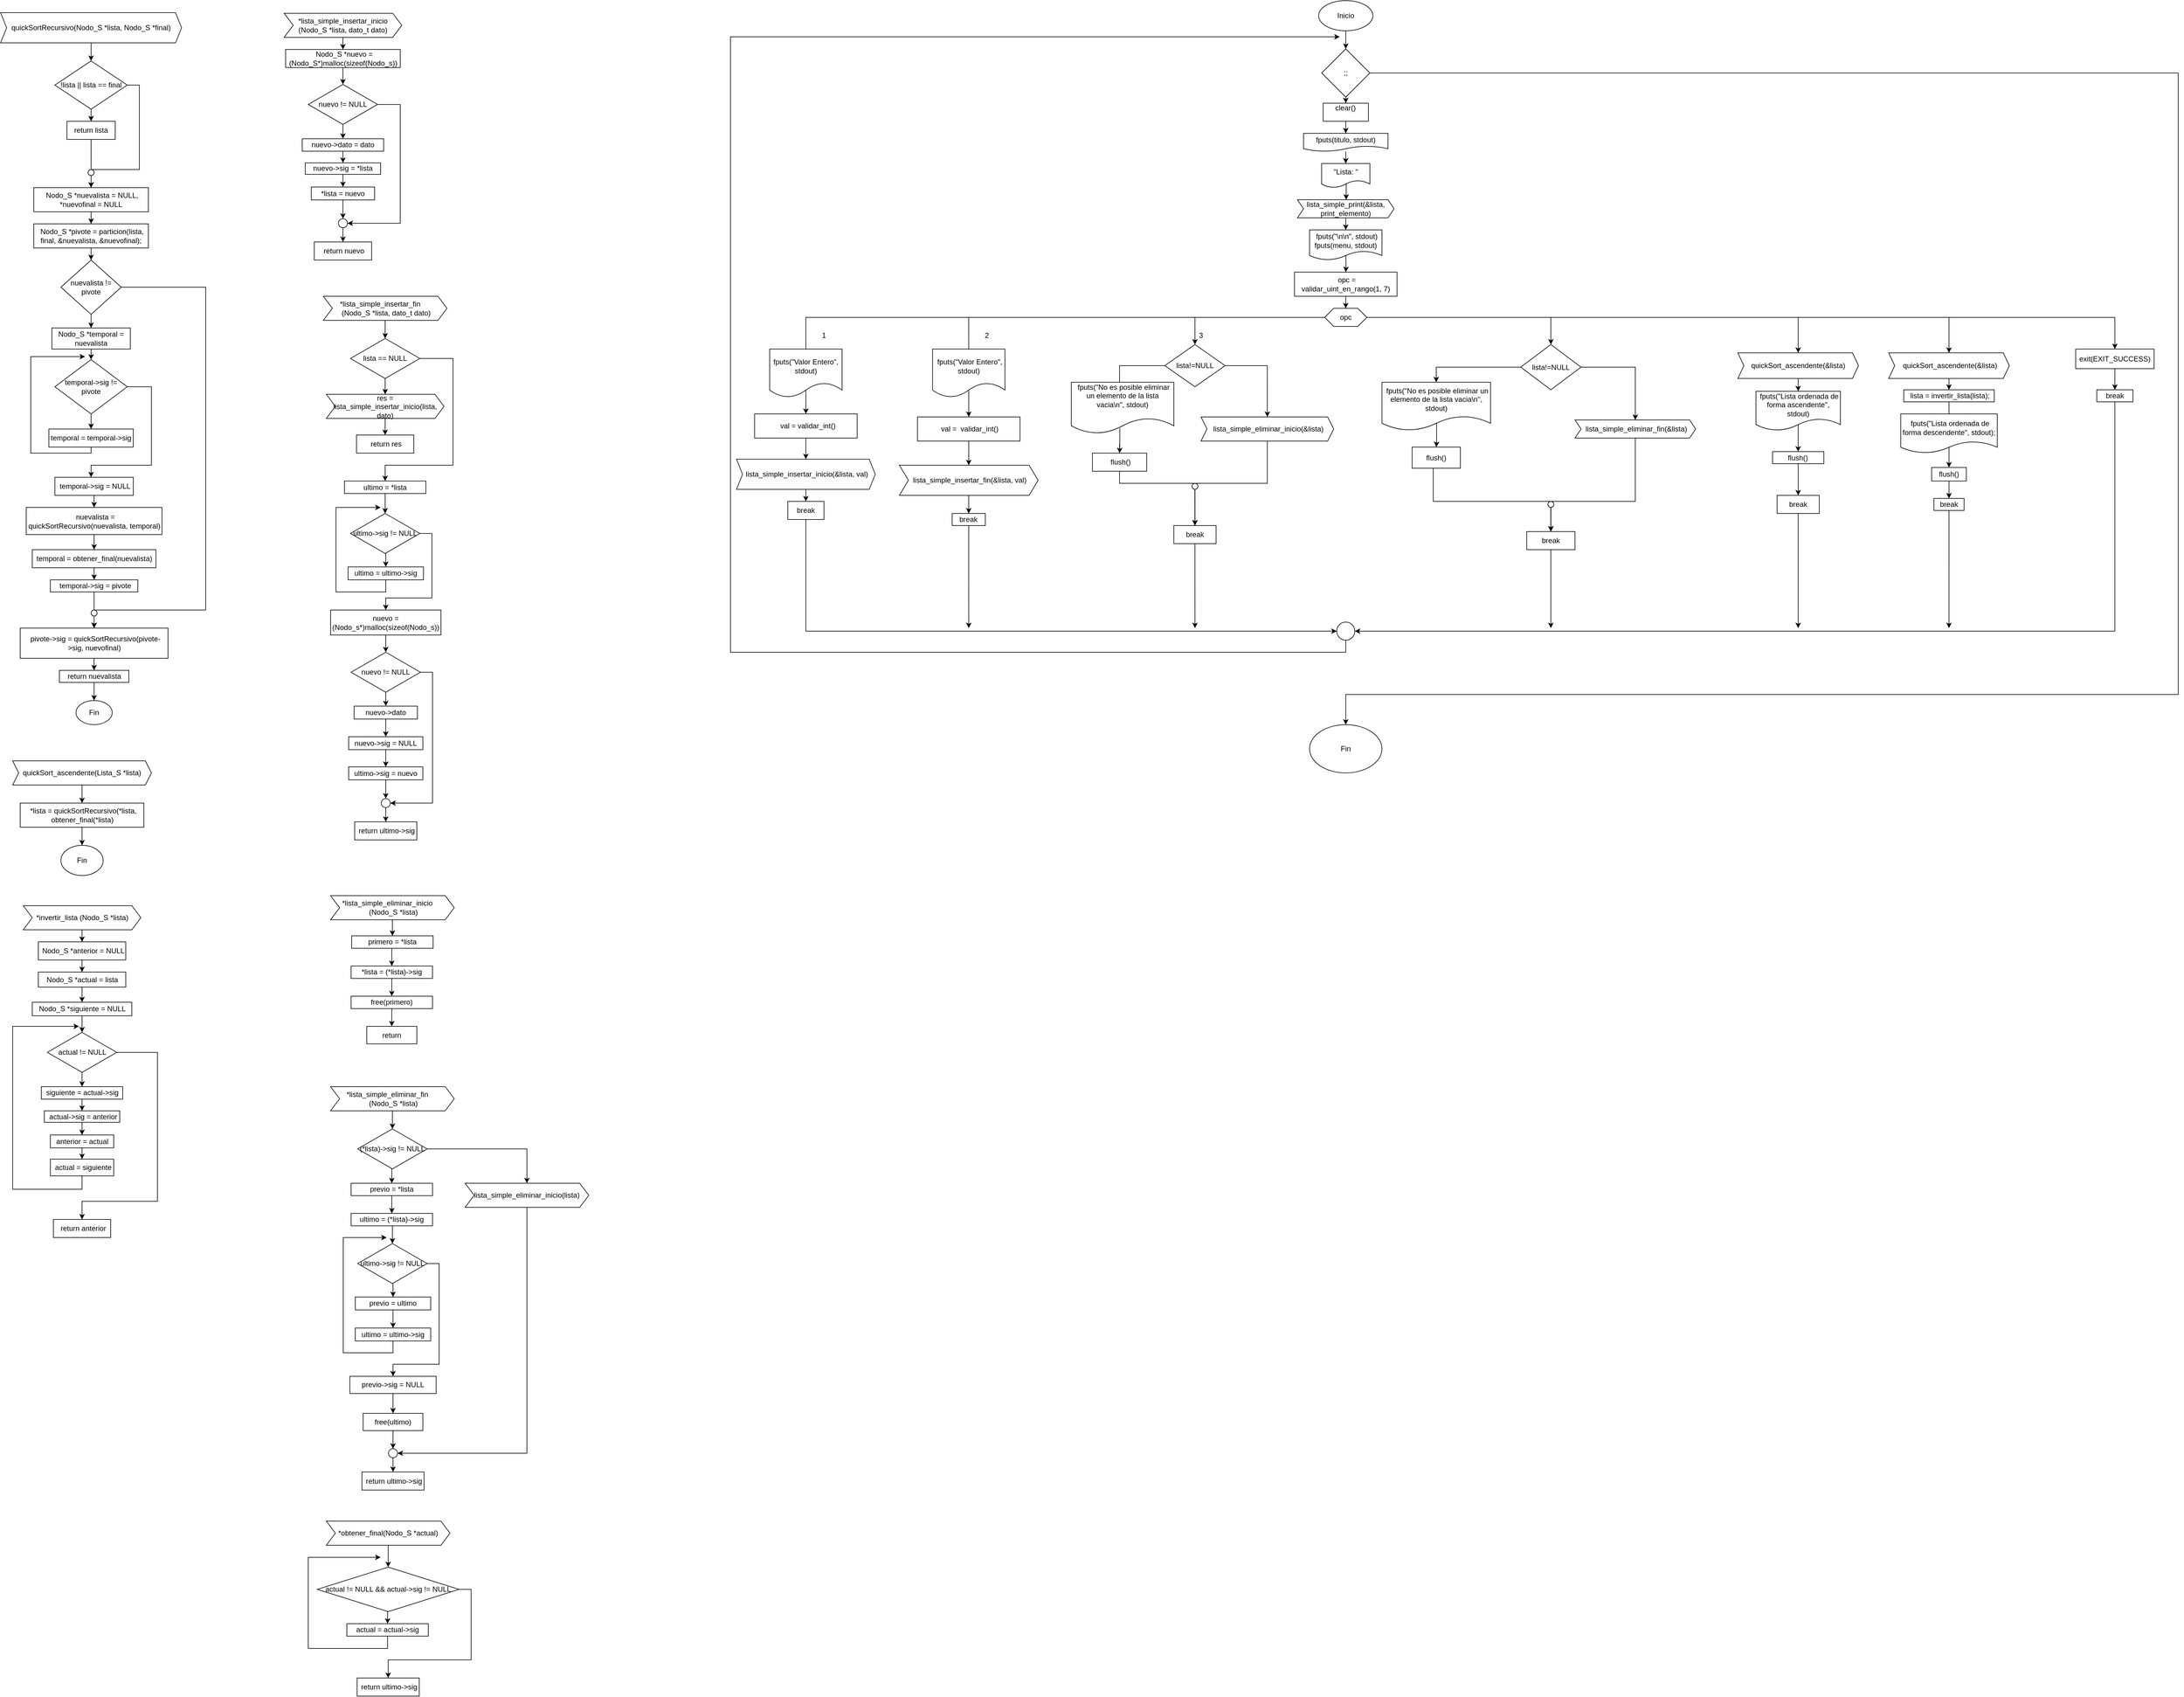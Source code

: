 <mxfile version="26.0.14">
  <diagram name="Page-1" id="j2NMP_LaJv4pGypHDmWu">
    <mxGraphModel dx="978" dy="533" grid="1" gridSize="10" guides="1" tooltips="1" connect="1" arrows="1" fold="1" page="1" pageScale="1" pageWidth="850" pageHeight="1100" math="0" shadow="0">
      <root>
        <mxCell id="0" />
        <mxCell id="1" parent="0" />
        <mxCell id="dVRwNLDVLL16XpuEatuR-8" value="" style="edgeStyle=orthogonalEdgeStyle;rounded=0;orthogonalLoop=1;jettySize=auto;html=1;" parent="1" source="dVRwNLDVLL16XpuEatuR-2" target="dVRwNLDVLL16XpuEatuR-5" edge="1">
          <mxGeometry relative="1" as="geometry" />
        </mxCell>
        <mxCell id="dVRwNLDVLL16XpuEatuR-95" style="edgeStyle=orthogonalEdgeStyle;rounded=0;orthogonalLoop=1;jettySize=auto;html=1;entryX=0.5;entryY=0;entryDx=0;entryDy=0;" parent="1" source="dVRwNLDVLL16XpuEatuR-2" target="dVRwNLDVLL16XpuEatuR-92" edge="1">
          <mxGeometry relative="1" as="geometry">
            <Array as="points">
              <mxPoint x="3709.93" y="140" />
              <mxPoint x="3709.93" y="1170" />
              <mxPoint x="2329.93" y="1170" />
            </Array>
          </mxGeometry>
        </mxCell>
        <mxCell id="dVRwNLDVLL16XpuEatuR-2" value=";;" style="rhombus;whiteSpace=wrap;html=1;" parent="1" vertex="1">
          <mxGeometry x="2289.93" y="100" width="80" height="80" as="geometry" />
        </mxCell>
        <mxCell id="dVRwNLDVLL16XpuEatuR-10" value="" style="edgeStyle=orthogonalEdgeStyle;rounded=0;orthogonalLoop=1;jettySize=auto;html=1;" parent="1" source="dVRwNLDVLL16XpuEatuR-109" target="dVRwNLDVLL16XpuEatuR-9" edge="1">
          <mxGeometry relative="1" as="geometry" />
        </mxCell>
        <mxCell id="dVRwNLDVLL16XpuEatuR-5" value="clear()&lt;div&gt;&lt;br&gt;&lt;/div&gt;" style="rounded=0;whiteSpace=wrap;html=1;" parent="1" vertex="1">
          <mxGeometry x="2292.43" y="190" width="75" height="30" as="geometry" />
        </mxCell>
        <mxCell id="dVRwNLDVLL16XpuEatuR-12" value="" style="edgeStyle=orthogonalEdgeStyle;rounded=0;orthogonalLoop=1;jettySize=auto;html=1;exitX=0.509;exitY=0.836;exitDx=0;exitDy=0;exitPerimeter=0;" parent="1" source="dVRwNLDVLL16XpuEatuR-9" target="dVRwNLDVLL16XpuEatuR-11" edge="1">
          <mxGeometry relative="1" as="geometry" />
        </mxCell>
        <mxCell id="dVRwNLDVLL16XpuEatuR-9" value="&quot;Lista: &quot;" style="shape=document;whiteSpace=wrap;html=1;boundedLbl=1;" parent="1" vertex="1">
          <mxGeometry x="2289.93" y="290" width="80" height="40" as="geometry" />
        </mxCell>
        <mxCell id="dVRwNLDVLL16XpuEatuR-14" value="" style="edgeStyle=orthogonalEdgeStyle;rounded=0;orthogonalLoop=1;jettySize=auto;html=1;" parent="1" source="dVRwNLDVLL16XpuEatuR-11" edge="1">
          <mxGeometry relative="1" as="geometry">
            <mxPoint x="2329.93" y="400" as="targetPoint" />
          </mxGeometry>
        </mxCell>
        <mxCell id="dVRwNLDVLL16XpuEatuR-11" value="lista_simple_print(&amp;amp;lista, print_elemento)" style="shape=step;perimeter=stepPerimeter;whiteSpace=wrap;html=1;fixedSize=1;size=10;" parent="1" vertex="1">
          <mxGeometry x="2249.93" y="350" width="160" height="30" as="geometry" />
        </mxCell>
        <mxCell id="dVRwNLDVLL16XpuEatuR-17" value="" style="edgeStyle=orthogonalEdgeStyle;rounded=0;orthogonalLoop=1;jettySize=auto;html=1;" parent="1" target="dVRwNLDVLL16XpuEatuR-16" edge="1">
          <mxGeometry relative="1" as="geometry">
            <mxPoint x="2329.93" y="440" as="sourcePoint" />
          </mxGeometry>
        </mxCell>
        <mxCell id="dVRwNLDVLL16XpuEatuR-19" value="" style="edgeStyle=orthogonalEdgeStyle;rounded=0;orthogonalLoop=1;jettySize=auto;html=1;" parent="1" source="dVRwNLDVLL16XpuEatuR-16" target="dVRwNLDVLL16XpuEatuR-18" edge="1">
          <mxGeometry relative="1" as="geometry" />
        </mxCell>
        <mxCell id="dVRwNLDVLL16XpuEatuR-16" value="&amp;nbsp;opc = validar_uint_en_rango(1, 7)" style="rounded=0;whiteSpace=wrap;html=1;" parent="1" vertex="1">
          <mxGeometry x="2244.93" y="470" width="170" height="40" as="geometry" />
        </mxCell>
        <mxCell id="dVRwNLDVLL16XpuEatuR-26" style="edgeStyle=orthogonalEdgeStyle;rounded=0;orthogonalLoop=1;jettySize=auto;html=1;exitX=0;exitY=0.5;exitDx=0;exitDy=0;entryX=0.5;entryY=0;entryDx=0;entryDy=0;" parent="1" source="dVRwNLDVLL16XpuEatuR-18" target="dVRwNLDVLL16XpuEatuR-20" edge="1">
          <mxGeometry relative="1" as="geometry" />
        </mxCell>
        <mxCell id="dVRwNLDVLL16XpuEatuR-29" style="edgeStyle=orthogonalEdgeStyle;rounded=0;orthogonalLoop=1;jettySize=auto;html=1;entryX=0.5;entryY=0;entryDx=0;entryDy=0;" parent="1" source="dVRwNLDVLL16XpuEatuR-18" target="dVRwNLDVLL16XpuEatuR-27" edge="1">
          <mxGeometry relative="1" as="geometry" />
        </mxCell>
        <mxCell id="dVRwNLDVLL16XpuEatuR-34" style="edgeStyle=orthogonalEdgeStyle;rounded=0;orthogonalLoop=1;jettySize=auto;html=1;entryX=0.5;entryY=0;entryDx=0;entryDy=0;" parent="1" source="dVRwNLDVLL16XpuEatuR-18" target="dVRwNLDVLL16XpuEatuR-33" edge="1">
          <mxGeometry relative="1" as="geometry" />
        </mxCell>
        <mxCell id="dVRwNLDVLL16XpuEatuR-51" style="edgeStyle=orthogonalEdgeStyle;rounded=0;orthogonalLoop=1;jettySize=auto;html=1;exitX=1;exitY=0.5;exitDx=0;exitDy=0;entryX=0.5;entryY=0;entryDx=0;entryDy=0;" parent="1" source="dVRwNLDVLL16XpuEatuR-18" target="dVRwNLDVLL16XpuEatuR-50" edge="1">
          <mxGeometry relative="1" as="geometry" />
        </mxCell>
        <mxCell id="dVRwNLDVLL16XpuEatuR-62" style="edgeStyle=orthogonalEdgeStyle;rounded=0;orthogonalLoop=1;jettySize=auto;html=1;exitX=1;exitY=0.5;exitDx=0;exitDy=0;entryX=0.5;entryY=0;entryDx=0;entryDy=0;" parent="1" source="dVRwNLDVLL16XpuEatuR-18" target="dVRwNLDVLL16XpuEatuR-61" edge="1">
          <mxGeometry relative="1" as="geometry" />
        </mxCell>
        <mxCell id="dVRwNLDVLL16XpuEatuR-68" style="edgeStyle=orthogonalEdgeStyle;rounded=0;orthogonalLoop=1;jettySize=auto;html=1;exitX=1;exitY=0.5;exitDx=0;exitDy=0;entryX=0.5;entryY=0;entryDx=0;entryDy=0;" parent="1" source="dVRwNLDVLL16XpuEatuR-18" target="dVRwNLDVLL16XpuEatuR-67" edge="1">
          <mxGeometry relative="1" as="geometry" />
        </mxCell>
        <mxCell id="dVRwNLDVLL16XpuEatuR-77" style="edgeStyle=orthogonalEdgeStyle;rounded=0;orthogonalLoop=1;jettySize=auto;html=1;exitX=1;exitY=0.5;exitDx=0;exitDy=0;entryX=0.5;entryY=0;entryDx=0;entryDy=0;" parent="1" source="dVRwNLDVLL16XpuEatuR-18" target="dVRwNLDVLL16XpuEatuR-76" edge="1">
          <mxGeometry relative="1" as="geometry" />
        </mxCell>
        <mxCell id="dVRwNLDVLL16XpuEatuR-18" value="&lt;div&gt;opc&lt;/div&gt;" style="shape=hexagon;perimeter=hexagonPerimeter2;whiteSpace=wrap;html=1;fixedSize=1;size=15;" parent="1" vertex="1">
          <mxGeometry x="2294.93" y="530" width="70" height="30" as="geometry" />
        </mxCell>
        <mxCell id="dVRwNLDVLL16XpuEatuR-23" value="" style="edgeStyle=orthogonalEdgeStyle;rounded=0;orthogonalLoop=1;jettySize=auto;html=1;" parent="1" source="dVRwNLDVLL16XpuEatuR-20" target="dVRwNLDVLL16XpuEatuR-22" edge="1">
          <mxGeometry relative="1" as="geometry" />
        </mxCell>
        <mxCell id="dVRwNLDVLL16XpuEatuR-20" value="&amp;nbsp; val = validar_int()" style="rounded=0;whiteSpace=wrap;html=1;" parent="1" vertex="1">
          <mxGeometry x="1349.93" y="705" width="170" height="40" as="geometry" />
        </mxCell>
        <mxCell id="dVRwNLDVLL16XpuEatuR-25" value="" style="edgeStyle=orthogonalEdgeStyle;rounded=0;orthogonalLoop=1;jettySize=auto;html=1;" parent="1" source="dVRwNLDVLL16XpuEatuR-22" target="dVRwNLDVLL16XpuEatuR-24" edge="1">
          <mxGeometry relative="1" as="geometry" />
        </mxCell>
        <mxCell id="dVRwNLDVLL16XpuEatuR-22" value="&amp;nbsp;lista_simple_insertar_inicio(&amp;amp;lista, val)" style="shape=step;perimeter=stepPerimeter;whiteSpace=wrap;html=1;fixedSize=1;size=10;" parent="1" vertex="1">
          <mxGeometry x="1319.93" y="780" width="230" height="50" as="geometry" />
        </mxCell>
        <mxCell id="dVRwNLDVLL16XpuEatuR-82" style="edgeStyle=orthogonalEdgeStyle;rounded=0;orthogonalLoop=1;jettySize=auto;html=1;entryX=0;entryY=0.5;entryDx=0;entryDy=0;" parent="1" source="dVRwNLDVLL16XpuEatuR-24" target="dVRwNLDVLL16XpuEatuR-81" edge="1">
          <mxGeometry relative="1" as="geometry">
            <Array as="points">
              <mxPoint x="1434.93" y="1065" />
            </Array>
          </mxGeometry>
        </mxCell>
        <mxCell id="dVRwNLDVLL16XpuEatuR-24" value="break" style="rounded=0;whiteSpace=wrap;html=1;" parent="1" vertex="1">
          <mxGeometry x="1404.93" y="850" width="60" height="30" as="geometry" />
        </mxCell>
        <mxCell id="dVRwNLDVLL16XpuEatuR-30" value="" style="edgeStyle=orthogonalEdgeStyle;rounded=0;orthogonalLoop=1;jettySize=auto;html=1;" parent="1" source="dVRwNLDVLL16XpuEatuR-27" target="dVRwNLDVLL16XpuEatuR-28" edge="1">
          <mxGeometry relative="1" as="geometry" />
        </mxCell>
        <mxCell id="dVRwNLDVLL16XpuEatuR-27" value="&amp;nbsp;&lt;span style=&quot;background-color: transparent; color: light-dark(rgb(0, 0, 0), rgb(255, 255, 255));&quot;&gt;val =&amp;nbsp; validar_int()&lt;/span&gt;" style="rounded=0;whiteSpace=wrap;html=1;" parent="1" vertex="1">
          <mxGeometry x="1619.93" y="710" width="170" height="40" as="geometry" />
        </mxCell>
        <mxCell id="dVRwNLDVLL16XpuEatuR-32" value="" style="edgeStyle=orthogonalEdgeStyle;rounded=0;orthogonalLoop=1;jettySize=auto;html=1;" parent="1" source="dVRwNLDVLL16XpuEatuR-28" target="dVRwNLDVLL16XpuEatuR-31" edge="1">
          <mxGeometry relative="1" as="geometry" />
        </mxCell>
        <mxCell id="dVRwNLDVLL16XpuEatuR-28" value="&amp;nbsp;lista_simple_insertar_fin(&amp;amp;lista, val)" style="shape=step;perimeter=stepPerimeter;whiteSpace=wrap;html=1;fixedSize=1;size=15;" parent="1" vertex="1">
          <mxGeometry x="1589.93" y="790" width="230" height="50" as="geometry" />
        </mxCell>
        <mxCell id="dVRwNLDVLL16XpuEatuR-84" style="edgeStyle=orthogonalEdgeStyle;rounded=0;orthogonalLoop=1;jettySize=auto;html=1;" parent="1" source="dVRwNLDVLL16XpuEatuR-31" edge="1">
          <mxGeometry relative="1" as="geometry">
            <mxPoint x="1704.93" y="1060" as="targetPoint" />
          </mxGeometry>
        </mxCell>
        <mxCell id="dVRwNLDVLL16XpuEatuR-31" value="break" style="rounded=0;whiteSpace=wrap;html=1;" parent="1" vertex="1">
          <mxGeometry x="1677.43" y="870" width="55" height="20" as="geometry" />
        </mxCell>
        <mxCell id="dVRwNLDVLL16XpuEatuR-37" style="edgeStyle=orthogonalEdgeStyle;rounded=0;orthogonalLoop=1;jettySize=auto;html=1;entryX=0.5;entryY=0;entryDx=0;entryDy=0;" parent="1" source="dVRwNLDVLL16XpuEatuR-33" target="dVRwNLDVLL16XpuEatuR-36" edge="1">
          <mxGeometry relative="1" as="geometry">
            <Array as="points">
              <mxPoint x="2199.93" y="625" />
            </Array>
          </mxGeometry>
        </mxCell>
        <mxCell id="dVRwNLDVLL16XpuEatuR-39" style="edgeStyle=orthogonalEdgeStyle;rounded=0;orthogonalLoop=1;jettySize=auto;html=1;entryX=0.5;entryY=0;entryDx=0;entryDy=0;" parent="1" source="dVRwNLDVLL16XpuEatuR-33" edge="1">
          <mxGeometry relative="1" as="geometry">
            <mxPoint x="1954.93" y="705" as="targetPoint" />
            <Array as="points">
              <mxPoint x="1954.93" y="625" />
            </Array>
          </mxGeometry>
        </mxCell>
        <mxCell id="dVRwNLDVLL16XpuEatuR-33" value="lista!=NULL" style="rhombus;whiteSpace=wrap;html=1;" parent="1" vertex="1">
          <mxGeometry x="2029.93" y="590" width="100" height="70" as="geometry" />
        </mxCell>
        <mxCell id="dVRwNLDVLL16XpuEatuR-42" style="edgeStyle=orthogonalEdgeStyle;rounded=0;orthogonalLoop=1;jettySize=auto;html=1;entryX=0.5;entryY=0;entryDx=0;entryDy=0;" parent="1" source="dVRwNLDVLL16XpuEatuR-36" target="dVRwNLDVLL16XpuEatuR-40" edge="1">
          <mxGeometry relative="1" as="geometry" />
        </mxCell>
        <mxCell id="dVRwNLDVLL16XpuEatuR-36" value="&amp;nbsp;lista_simple_eliminar_inicio(&amp;amp;lista)" style="shape=step;perimeter=stepPerimeter;whiteSpace=wrap;html=1;fixedSize=1;size=10;" parent="1" vertex="1">
          <mxGeometry x="2089.93" y="710" width="220" height="40" as="geometry" />
        </mxCell>
        <mxCell id="dVRwNLDVLL16XpuEatuR-41" style="edgeStyle=orthogonalEdgeStyle;rounded=0;orthogonalLoop=1;jettySize=auto;html=1;entryX=0.5;entryY=0;entryDx=0;entryDy=0;" parent="1" source="dVRwNLDVLL16XpuEatuR-43" target="dVRwNLDVLL16XpuEatuR-40" edge="1">
          <mxGeometry relative="1" as="geometry">
            <Array as="points">
              <mxPoint x="1954.93" y="820" />
              <mxPoint x="2079.93" y="820" />
            </Array>
          </mxGeometry>
        </mxCell>
        <mxCell id="dVRwNLDVLL16XpuEatuR-85" style="edgeStyle=orthogonalEdgeStyle;rounded=0;orthogonalLoop=1;jettySize=auto;html=1;" parent="1" source="dVRwNLDVLL16XpuEatuR-40" edge="1">
          <mxGeometry relative="1" as="geometry">
            <mxPoint x="2079.93" y="1060" as="targetPoint" />
          </mxGeometry>
        </mxCell>
        <mxCell id="dVRwNLDVLL16XpuEatuR-40" value="break" style="rounded=0;whiteSpace=wrap;html=1;" parent="1" vertex="1">
          <mxGeometry x="2044.93" y="890" width="70" height="30" as="geometry" />
        </mxCell>
        <mxCell id="dVRwNLDVLL16XpuEatuR-46" value="" style="edgeStyle=orthogonalEdgeStyle;rounded=0;orthogonalLoop=1;jettySize=auto;html=1;entryX=0.5;entryY=0;entryDx=0;entryDy=0;" parent="1" target="dVRwNLDVLL16XpuEatuR-40" edge="1">
          <mxGeometry relative="1" as="geometry">
            <mxPoint x="1954.93" y="755" as="sourcePoint" />
            <mxPoint x="2079.93" y="890" as="targetPoint" />
            <Array as="points">
              <mxPoint x="1954.93" y="820" />
              <mxPoint x="2079.93" y="820" />
            </Array>
          </mxGeometry>
        </mxCell>
        <mxCell id="dVRwNLDVLL16XpuEatuR-43" value="" style="ellipse;whiteSpace=wrap;html=1;aspect=fixed;" parent="1" vertex="1">
          <mxGeometry x="2074.93" y="820" width="10" height="10" as="geometry" />
        </mxCell>
        <mxCell id="dVRwNLDVLL16XpuEatuR-47" value="1" style="text;html=1;align=center;verticalAlign=middle;whiteSpace=wrap;rounded=0;" parent="1" vertex="1">
          <mxGeometry x="1434.93" y="560" width="60" height="30" as="geometry" />
        </mxCell>
        <mxCell id="dVRwNLDVLL16XpuEatuR-48" value="2" style="text;html=1;align=center;verticalAlign=middle;whiteSpace=wrap;rounded=0;" parent="1" vertex="1">
          <mxGeometry x="1704.93" y="560" width="60" height="30" as="geometry" />
        </mxCell>
        <mxCell id="dVRwNLDVLL16XpuEatuR-49" value="3" style="text;html=1;align=center;verticalAlign=middle;whiteSpace=wrap;rounded=0;" parent="1" vertex="1">
          <mxGeometry x="2059.93" y="560" width="60" height="30" as="geometry" />
        </mxCell>
        <mxCell id="dVRwNLDVLL16XpuEatuR-104" style="edgeStyle=orthogonalEdgeStyle;rounded=0;orthogonalLoop=1;jettySize=auto;html=1;entryX=0.5;entryY=0;entryDx=0;entryDy=0;" parent="1" source="dVRwNLDVLL16XpuEatuR-50" target="dVRwNLDVLL16XpuEatuR-103" edge="1">
          <mxGeometry relative="1" as="geometry" />
        </mxCell>
        <mxCell id="dVRwNLDVLL16XpuEatuR-50" value="lista!=NULL" style="rhombus;whiteSpace=wrap;html=1;" parent="1" vertex="1">
          <mxGeometry x="2619.93" y="590" width="100" height="75" as="geometry" />
        </mxCell>
        <mxCell id="dVRwNLDVLL16XpuEatuR-58" style="edgeStyle=orthogonalEdgeStyle;rounded=0;orthogonalLoop=1;jettySize=auto;html=1;" parent="1" source="dVRwNLDVLL16XpuEatuR-52" edge="1">
          <mxGeometry relative="1" as="geometry">
            <mxPoint x="2669.93" y="900" as="targetPoint" />
            <Array as="points">
              <mxPoint x="2809.93" y="850" />
              <mxPoint x="2669.93" y="850" />
            </Array>
          </mxGeometry>
        </mxCell>
        <mxCell id="dVRwNLDVLL16XpuEatuR-52" value="&amp;nbsp;lista_simple_eliminar_fin(&amp;amp;lista)" style="shape=step;perimeter=stepPerimeter;whiteSpace=wrap;html=1;fixedSize=1;size=10;" parent="1" vertex="1">
          <mxGeometry x="2709.93" y="715" width="200" height="30" as="geometry" />
        </mxCell>
        <mxCell id="dVRwNLDVLL16XpuEatuR-57" style="edgeStyle=orthogonalEdgeStyle;rounded=0;orthogonalLoop=1;jettySize=auto;html=1;" parent="1" source="dVRwNLDVLL16XpuEatuR-59" target="dVRwNLDVLL16XpuEatuR-56" edge="1">
          <mxGeometry relative="1" as="geometry">
            <Array as="points">
              <mxPoint x="2474.93" y="850" />
              <mxPoint x="2669.93" y="850" />
            </Array>
          </mxGeometry>
        </mxCell>
        <mxCell id="dVRwNLDVLL16XpuEatuR-53" value="&lt;div&gt;&lt;span style=&quot;background-color: transparent; color: light-dark(rgb(0, 0, 0), rgb(255, 255, 255));&quot;&gt;flush()&lt;/span&gt;&lt;/div&gt;" style="rounded=0;whiteSpace=wrap;html=1;" parent="1" vertex="1">
          <mxGeometry x="2439.93" y="760" width="80" height="35" as="geometry" />
        </mxCell>
        <mxCell id="dVRwNLDVLL16XpuEatuR-55" style="edgeStyle=orthogonalEdgeStyle;rounded=0;orthogonalLoop=1;jettySize=auto;html=1;entryX=0.5;entryY=0;entryDx=0;entryDy=0;" parent="1" source="dVRwNLDVLL16XpuEatuR-50" target="dVRwNLDVLL16XpuEatuR-52" edge="1">
          <mxGeometry relative="1" as="geometry">
            <Array as="points">
              <mxPoint x="2809.93" y="628" />
            </Array>
          </mxGeometry>
        </mxCell>
        <mxCell id="dVRwNLDVLL16XpuEatuR-88" style="edgeStyle=orthogonalEdgeStyle;rounded=0;orthogonalLoop=1;jettySize=auto;html=1;" parent="1" source="dVRwNLDVLL16XpuEatuR-56" edge="1">
          <mxGeometry relative="1" as="geometry">
            <mxPoint x="2669.93" y="1060" as="targetPoint" />
          </mxGeometry>
        </mxCell>
        <mxCell id="dVRwNLDVLL16XpuEatuR-56" value="break" style="rounded=0;whiteSpace=wrap;html=1;" parent="1" vertex="1">
          <mxGeometry x="2629.93" y="900" width="80" height="30" as="geometry" />
        </mxCell>
        <mxCell id="dVRwNLDVLL16XpuEatuR-60" value="" style="edgeStyle=orthogonalEdgeStyle;rounded=0;orthogonalLoop=1;jettySize=auto;html=1;entryX=0.5;entryY=0;entryDx=0;entryDy=0;" parent="1" source="dVRwNLDVLL16XpuEatuR-53" target="dVRwNLDVLL16XpuEatuR-56" edge="1">
          <mxGeometry relative="1" as="geometry">
            <mxPoint x="2474.93" y="765" as="sourcePoint" />
            <mxPoint x="2669.93" y="900" as="targetPoint" />
            <Array as="points">
              <mxPoint x="2474.93" y="850" />
              <mxPoint x="2669.93" y="850" />
            </Array>
          </mxGeometry>
        </mxCell>
        <mxCell id="dVRwNLDVLL16XpuEatuR-59" value="" style="ellipse;whiteSpace=wrap;html=1;aspect=fixed;" parent="1" vertex="1">
          <mxGeometry x="2664.93" y="850" width="10" height="10" as="geometry" />
        </mxCell>
        <mxCell id="dVRwNLDVLL16XpuEatuR-64" value="" style="edgeStyle=orthogonalEdgeStyle;rounded=0;orthogonalLoop=1;jettySize=auto;html=1;exitX=0.5;exitY=0.808;exitDx=0;exitDy=0;exitPerimeter=0;" parent="1" source="dVRwNLDVLL16XpuEatuR-106" target="dVRwNLDVLL16XpuEatuR-63" edge="1">
          <mxGeometry relative="1" as="geometry" />
        </mxCell>
        <mxCell id="dVRwNLDVLL16XpuEatuR-61" value="quickSort_ascendente(&amp;amp;lista)" style="shape=step;perimeter=stepPerimeter;whiteSpace=wrap;html=1;fixedSize=1;size=10;" parent="1" vertex="1">
          <mxGeometry x="2979.93" y="603.75" width="200" height="42.5" as="geometry" />
        </mxCell>
        <mxCell id="dVRwNLDVLL16XpuEatuR-66" value="" style="edgeStyle=orthogonalEdgeStyle;rounded=0;orthogonalLoop=1;jettySize=auto;html=1;" parent="1" source="dVRwNLDVLL16XpuEatuR-63" target="dVRwNLDVLL16XpuEatuR-65" edge="1">
          <mxGeometry relative="1" as="geometry" />
        </mxCell>
        <mxCell id="dVRwNLDVLL16XpuEatuR-63" value="&lt;div&gt;flush()&lt;/div&gt;" style="rounded=0;whiteSpace=wrap;html=1;" parent="1" vertex="1">
          <mxGeometry x="3037.43" y="767.5" width="85" height="20" as="geometry" />
        </mxCell>
        <mxCell id="dVRwNLDVLL16XpuEatuR-89" style="edgeStyle=orthogonalEdgeStyle;rounded=0;orthogonalLoop=1;jettySize=auto;html=1;" parent="1" source="dVRwNLDVLL16XpuEatuR-65" edge="1">
          <mxGeometry relative="1" as="geometry">
            <mxPoint x="3079.93" y="1060" as="targetPoint" />
          </mxGeometry>
        </mxCell>
        <mxCell id="dVRwNLDVLL16XpuEatuR-65" value="break" style="rounded=0;whiteSpace=wrap;html=1;" parent="1" vertex="1">
          <mxGeometry x="3044.93" y="840" width="70" height="30" as="geometry" />
        </mxCell>
        <mxCell id="dVRwNLDVLL16XpuEatuR-70" value="" style="edgeStyle=orthogonalEdgeStyle;rounded=0;orthogonalLoop=1;jettySize=auto;html=1;" parent="1" source="dVRwNLDVLL16XpuEatuR-67" target="dVRwNLDVLL16XpuEatuR-69" edge="1">
          <mxGeometry relative="1" as="geometry" />
        </mxCell>
        <mxCell id="dVRwNLDVLL16XpuEatuR-67" value="&amp;nbsp;quickSort_ascendente(&amp;amp;lista)" style="shape=step;perimeter=stepPerimeter;whiteSpace=wrap;html=1;fixedSize=1;size=10;" parent="1" vertex="1">
          <mxGeometry x="3229.93" y="603.75" width="200" height="42.5" as="geometry" />
        </mxCell>
        <mxCell id="dVRwNLDVLL16XpuEatuR-72" value="" style="edgeStyle=orthogonalEdgeStyle;rounded=0;orthogonalLoop=1;jettySize=auto;html=1;" parent="1" source="dVRwNLDVLL16XpuEatuR-69" target="dVRwNLDVLL16XpuEatuR-71" edge="1">
          <mxGeometry relative="1" as="geometry" />
        </mxCell>
        <mxCell id="dVRwNLDVLL16XpuEatuR-69" value="&amp;nbsp;lista = invertir_lista(lista);" style="rounded=0;whiteSpace=wrap;html=1;" parent="1" vertex="1">
          <mxGeometry x="3254.93" y="665" width="150" height="20" as="geometry" />
        </mxCell>
        <mxCell id="dVRwNLDVLL16XpuEatuR-74" value="" style="edgeStyle=orthogonalEdgeStyle;rounded=0;orthogonalLoop=1;jettySize=auto;html=1;" parent="1" source="dVRwNLDVLL16XpuEatuR-71" target="dVRwNLDVLL16XpuEatuR-73" edge="1">
          <mxGeometry relative="1" as="geometry" />
        </mxCell>
        <mxCell id="dVRwNLDVLL16XpuEatuR-71" value="&lt;div&gt;flush()&lt;/div&gt;" style="rounded=0;whiteSpace=wrap;html=1;" parent="1" vertex="1">
          <mxGeometry x="3301.18" y="793.75" width="57.5" height="22.5" as="geometry" />
        </mxCell>
        <mxCell id="dVRwNLDVLL16XpuEatuR-90" style="edgeStyle=orthogonalEdgeStyle;rounded=0;orthogonalLoop=1;jettySize=auto;html=1;" parent="1" source="dVRwNLDVLL16XpuEatuR-73" edge="1">
          <mxGeometry relative="1" as="geometry">
            <mxPoint x="3329.93" y="1060" as="targetPoint" />
          </mxGeometry>
        </mxCell>
        <mxCell id="dVRwNLDVLL16XpuEatuR-73" value="break" style="rounded=0;whiteSpace=wrap;html=1;" parent="1" vertex="1">
          <mxGeometry x="3304.93" y="845" width="50" height="20" as="geometry" />
        </mxCell>
        <mxCell id="dVRwNLDVLL16XpuEatuR-79" value="" style="edgeStyle=orthogonalEdgeStyle;rounded=0;orthogonalLoop=1;jettySize=auto;html=1;" parent="1" source="dVRwNLDVLL16XpuEatuR-76" target="dVRwNLDVLL16XpuEatuR-78" edge="1">
          <mxGeometry relative="1" as="geometry" />
        </mxCell>
        <mxCell id="dVRwNLDVLL16XpuEatuR-76" value="exit(EXIT_SUCCESS)" style="rounded=0;whiteSpace=wrap;html=1;" parent="1" vertex="1">
          <mxGeometry x="3539.93" y="597.5" width="130" height="32.5" as="geometry" />
        </mxCell>
        <mxCell id="dVRwNLDVLL16XpuEatuR-87" style="edgeStyle=orthogonalEdgeStyle;rounded=0;orthogonalLoop=1;jettySize=auto;html=1;entryX=1;entryY=0.5;entryDx=0;entryDy=0;" parent="1" source="dVRwNLDVLL16XpuEatuR-78" target="dVRwNLDVLL16XpuEatuR-81" edge="1">
          <mxGeometry relative="1" as="geometry">
            <mxPoint x="2349.93" y="1070.0" as="targetPoint" />
            <Array as="points">
              <mxPoint x="3604.93" y="1065" />
            </Array>
          </mxGeometry>
        </mxCell>
        <mxCell id="dVRwNLDVLL16XpuEatuR-78" value="break" style="rounded=0;whiteSpace=wrap;html=1;" parent="1" vertex="1">
          <mxGeometry x="3574.93" y="665" width="60" height="20" as="geometry" />
        </mxCell>
        <mxCell id="dVRwNLDVLL16XpuEatuR-91" style="edgeStyle=orthogonalEdgeStyle;rounded=0;orthogonalLoop=1;jettySize=auto;html=1;exitX=0.5;exitY=1;exitDx=0;exitDy=0;" parent="1" source="dVRwNLDVLL16XpuEatuR-81" edge="1">
          <mxGeometry relative="1" as="geometry">
            <mxPoint x="2319.93" y="80" as="targetPoint" />
            <Array as="points">
              <mxPoint x="2329.93" y="1100" />
              <mxPoint x="1309.93" y="1100" />
              <mxPoint x="1309.93" y="80" />
            </Array>
          </mxGeometry>
        </mxCell>
        <mxCell id="dVRwNLDVLL16XpuEatuR-81" value="" style="ellipse;whiteSpace=wrap;html=1;aspect=fixed;" parent="1" vertex="1">
          <mxGeometry x="2314.93" y="1050" width="30" height="30" as="geometry" />
        </mxCell>
        <mxCell id="dVRwNLDVLL16XpuEatuR-92" value="Fin" style="ellipse;whiteSpace=wrap;html=1;" parent="1" vertex="1">
          <mxGeometry x="2269.93" y="1220" width="120" height="80" as="geometry" />
        </mxCell>
        <mxCell id="dVRwNLDVLL16XpuEatuR-94" value="" style="edgeStyle=orthogonalEdgeStyle;rounded=0;orthogonalLoop=1;jettySize=auto;html=1;" parent="1" source="dVRwNLDVLL16XpuEatuR-93" target="dVRwNLDVLL16XpuEatuR-2" edge="1">
          <mxGeometry relative="1" as="geometry" />
        </mxCell>
        <mxCell id="dVRwNLDVLL16XpuEatuR-93" value="Inicio" style="ellipse;whiteSpace=wrap;html=1;" parent="1" vertex="1">
          <mxGeometry x="2284.93" y="20" width="90" height="50" as="geometry" />
        </mxCell>
        <mxCell id="dVRwNLDVLL16XpuEatuR-96" value="&amp;nbsp;fputs(&quot;\n\n&quot;, stdout) fputs(menu, stdout)" style="shape=document;whiteSpace=wrap;html=1;boundedLbl=1;" parent="1" vertex="1">
          <mxGeometry x="2269.93" y="400" width="120" height="50" as="geometry" />
        </mxCell>
        <mxCell id="dVRwNLDVLL16XpuEatuR-98" value="fputs(&quot;Valor Entero&quot;, stdout)" style="shape=document;whiteSpace=wrap;html=1;boundedLbl=1;" parent="1" vertex="1">
          <mxGeometry x="1374.93" y="597.5" width="120" height="80" as="geometry" />
        </mxCell>
        <mxCell id="dVRwNLDVLL16XpuEatuR-99" value="&amp;nbsp;fputs(&quot;Valor Entero&quot;, stdout)" style="shape=document;whiteSpace=wrap;html=1;boundedLbl=1;" parent="1" vertex="1">
          <mxGeometry x="1644.93" y="597.5" width="120" height="80" as="geometry" />
        </mxCell>
        <mxCell id="dVRwNLDVLL16XpuEatuR-102" value="" style="edgeStyle=orthogonalEdgeStyle;rounded=0;orthogonalLoop=1;jettySize=auto;html=1;exitX=0.473;exitY=0.897;exitDx=0;exitDy=0;exitPerimeter=0;" parent="1" source="dVRwNLDVLL16XpuEatuR-100" target="dVRwNLDVLL16XpuEatuR-101" edge="1">
          <mxGeometry relative="1" as="geometry">
            <Array as="points" />
          </mxGeometry>
        </mxCell>
        <mxCell id="dVRwNLDVLL16XpuEatuR-100" value="&lt;div&gt;&amp;nbsp;fputs(&quot;No es posible eliminar un elemento&amp;nbsp;&lt;span style=&quot;background-color: transparent; color: light-dark(rgb(0, 0, 0), rgb(255, 255, 255));&quot;&gt;de la lista vacia\n&quot;, stdout)&lt;/span&gt;&lt;/div&gt;&lt;div&gt;&amp;nbsp;&lt;/div&gt;" style="shape=document;whiteSpace=wrap;html=1;boundedLbl=1;" parent="1" vertex="1">
          <mxGeometry x="1874.93" y="652.5" width="170" height="85" as="geometry" />
        </mxCell>
        <mxCell id="dVRwNLDVLL16XpuEatuR-101" value="&amp;nbsp;flush()" style="rounded=0;whiteSpace=wrap;html=1;" parent="1" vertex="1">
          <mxGeometry x="1909.93" y="770" width="90" height="30" as="geometry" />
        </mxCell>
        <mxCell id="dVRwNLDVLL16XpuEatuR-105" value="" style="edgeStyle=orthogonalEdgeStyle;rounded=0;orthogonalLoop=1;jettySize=auto;html=1;exitX=0.503;exitY=0.831;exitDx=0;exitDy=0;exitPerimeter=0;" parent="1" source="dVRwNLDVLL16XpuEatuR-103" target="dVRwNLDVLL16XpuEatuR-53" edge="1">
          <mxGeometry relative="1" as="geometry" />
        </mxCell>
        <mxCell id="dVRwNLDVLL16XpuEatuR-103" value="&amp;nbsp;fputs(&quot;No es posible eliminar un elemento&lt;span style=&quot;color: light-dark(rgb(0, 0, 0), rgb(255, 255, 255)); background-color: transparent;&quot;&gt;&amp;nbsp;de la lista vacia\n&quot;, stdout)&lt;/span&gt;" style="shape=document;whiteSpace=wrap;html=1;boundedLbl=1;" parent="1" vertex="1">
          <mxGeometry x="2389.93" y="652.5" width="180" height="80" as="geometry" />
        </mxCell>
        <mxCell id="dVRwNLDVLL16XpuEatuR-107" value="" style="edgeStyle=orthogonalEdgeStyle;rounded=0;orthogonalLoop=1;jettySize=auto;html=1;" parent="1" source="dVRwNLDVLL16XpuEatuR-61" target="dVRwNLDVLL16XpuEatuR-106" edge="1">
          <mxGeometry relative="1" as="geometry">
            <mxPoint x="3079.93" y="646" as="sourcePoint" />
            <mxPoint x="3079.93" y="768" as="targetPoint" />
          </mxGeometry>
        </mxCell>
        <mxCell id="dVRwNLDVLL16XpuEatuR-106" value="&amp;nbsp;fputs(&quot;Lista ordenada de forma ascendente&quot;, stdout)" style="shape=document;whiteSpace=wrap;html=1;boundedLbl=1;" parent="1" vertex="1">
          <mxGeometry x="3009.93" y="667.5" width="140" height="65" as="geometry" />
        </mxCell>
        <mxCell id="dVRwNLDVLL16XpuEatuR-108" value="&amp;nbsp;fputs(&quot;Lista ordenada de forma descendente&quot;, stdout);" style="shape=document;whiteSpace=wrap;html=1;boundedLbl=1;" parent="1" vertex="1">
          <mxGeometry x="3249.93" y="705" width="160" height="65" as="geometry" />
        </mxCell>
        <mxCell id="dVRwNLDVLL16XpuEatuR-110" value="" style="edgeStyle=orthogonalEdgeStyle;rounded=0;orthogonalLoop=1;jettySize=auto;html=1;" parent="1" source="dVRwNLDVLL16XpuEatuR-5" target="dVRwNLDVLL16XpuEatuR-109" edge="1">
          <mxGeometry relative="1" as="geometry">
            <mxPoint x="2329.93" y="220" as="sourcePoint" />
            <mxPoint x="2329.93" y="290" as="targetPoint" />
          </mxGeometry>
        </mxCell>
        <mxCell id="dVRwNLDVLL16XpuEatuR-109" value="fputs(titulo, stdout)" style="shape=document;whiteSpace=wrap;html=1;boundedLbl=1;" parent="1" vertex="1">
          <mxGeometry x="2259.93" y="240" width="140" height="30" as="geometry" />
        </mxCell>
        <mxCell id="7vrASGIxAu9hUajXadSG-3" value="" style="edgeStyle=orthogonalEdgeStyle;rounded=0;orthogonalLoop=1;jettySize=auto;html=1;" parent="1" source="7vrASGIxAu9hUajXadSG-1" target="7vrASGIxAu9hUajXadSG-2" edge="1">
          <mxGeometry relative="1" as="geometry" />
        </mxCell>
        <mxCell id="7vrASGIxAu9hUajXadSG-1" value="quickSortRecursivo(Nodo_S *lista, Nodo_S *final)" style="shape=step;perimeter=stepPerimeter;whiteSpace=wrap;html=1;fixedSize=1;size=10;" parent="1" vertex="1">
          <mxGeometry x="100" y="40" width="300" height="50" as="geometry" />
        </mxCell>
        <mxCell id="7vrASGIxAu9hUajXadSG-5" value="" style="edgeStyle=orthogonalEdgeStyle;rounded=0;orthogonalLoop=1;jettySize=auto;html=1;" parent="1" source="7vrASGIxAu9hUajXadSG-2" target="7vrASGIxAu9hUajXadSG-4" edge="1">
          <mxGeometry relative="1" as="geometry" />
        </mxCell>
        <mxCell id="7vrASGIxAu9hUajXadSG-8" style="edgeStyle=orthogonalEdgeStyle;rounded=0;orthogonalLoop=1;jettySize=auto;html=1;entryX=0.5;entryY=0;entryDx=0;entryDy=0;" parent="1" source="7vrASGIxAu9hUajXadSG-2" target="7vrASGIxAu9hUajXadSG-6" edge="1">
          <mxGeometry relative="1" as="geometry" />
        </mxCell>
        <mxCell id="7vrASGIxAu9hUajXadSG-11" style="edgeStyle=orthogonalEdgeStyle;rounded=0;orthogonalLoop=1;jettySize=auto;html=1;entryX=0.5;entryY=0;entryDx=0;entryDy=0;" parent="1" source="7vrASGIxAu9hUajXadSG-2" target="7vrASGIxAu9hUajXadSG-6" edge="1">
          <mxGeometry relative="1" as="geometry">
            <Array as="points">
              <mxPoint x="330" y="160" />
              <mxPoint x="330" y="300" />
              <mxPoint x="250" y="300" />
            </Array>
          </mxGeometry>
        </mxCell>
        <mxCell id="7vrASGIxAu9hUajXadSG-2" value="!lista || lista == final" style="rhombus;whiteSpace=wrap;html=1;" parent="1" vertex="1">
          <mxGeometry x="190" y="120" width="120" height="80" as="geometry" />
        </mxCell>
        <mxCell id="7vrASGIxAu9hUajXadSG-4" value="return lista" style="rounded=0;whiteSpace=wrap;html=1;" parent="1" vertex="1">
          <mxGeometry x="210" y="220" width="80" height="30" as="geometry" />
        </mxCell>
        <mxCell id="7vrASGIxAu9hUajXadSG-15" value="" style="edgeStyle=orthogonalEdgeStyle;rounded=0;orthogonalLoop=1;jettySize=auto;html=1;" parent="1" source="7vrASGIxAu9hUajXadSG-6" target="7vrASGIxAu9hUajXadSG-14" edge="1">
          <mxGeometry relative="1" as="geometry" />
        </mxCell>
        <mxCell id="7vrASGIxAu9hUajXadSG-6" value="&amp;nbsp;Nodo_S *nuevalista = NULL, *nuevofinal = NULL" style="rounded=0;whiteSpace=wrap;html=1;" parent="1" vertex="1">
          <mxGeometry x="155" y="330" width="190" height="40" as="geometry" />
        </mxCell>
        <mxCell id="7vrASGIxAu9hUajXadSG-12" value="" style="ellipse;whiteSpace=wrap;html=1;aspect=fixed;" parent="1" vertex="1">
          <mxGeometry x="245" y="300" width="10" height="10" as="geometry" />
        </mxCell>
        <mxCell id="7vrASGIxAu9hUajXadSG-17" value="" style="edgeStyle=orthogonalEdgeStyle;rounded=0;orthogonalLoop=1;jettySize=auto;html=1;" parent="1" source="7vrASGIxAu9hUajXadSG-14" target="7vrASGIxAu9hUajXadSG-16" edge="1">
          <mxGeometry relative="1" as="geometry" />
        </mxCell>
        <mxCell id="7vrASGIxAu9hUajXadSG-14" value="&amp;nbsp;Nodo_S *pivote = particion(lista, final, &amp;amp;nuevalista, &amp;amp;nuevofinal);" style="whiteSpace=wrap;html=1;rounded=0;" parent="1" vertex="1">
          <mxGeometry x="155" y="390" width="190" height="40" as="geometry" />
        </mxCell>
        <mxCell id="7vrASGIxAu9hUajXadSG-19" value="" style="edgeStyle=orthogonalEdgeStyle;rounded=0;orthogonalLoop=1;jettySize=auto;html=1;" parent="1" source="7vrASGIxAu9hUajXadSG-16" target="7vrASGIxAu9hUajXadSG-18" edge="1">
          <mxGeometry relative="1" as="geometry" />
        </mxCell>
        <mxCell id="7vrASGIxAu9hUajXadSG-35" style="edgeStyle=orthogonalEdgeStyle;rounded=0;orthogonalLoop=1;jettySize=auto;html=1;entryX=0.5;entryY=0;entryDx=0;entryDy=0;" parent="1" source="7vrASGIxAu9hUajXadSG-16" target="7vrASGIxAu9hUajXadSG-33" edge="1">
          <mxGeometry relative="1" as="geometry">
            <Array as="points">
              <mxPoint x="440" y="495" />
              <mxPoint x="440" y="1030" />
              <mxPoint x="255" y="1030" />
            </Array>
          </mxGeometry>
        </mxCell>
        <mxCell id="7vrASGIxAu9hUajXadSG-16" value="nuevalista != pivote" style="rhombus;whiteSpace=wrap;html=1;rounded=0;" parent="1" vertex="1">
          <mxGeometry x="200" y="450" width="100" height="90" as="geometry" />
        </mxCell>
        <mxCell id="7vrASGIxAu9hUajXadSG-21" value="" style="edgeStyle=orthogonalEdgeStyle;rounded=0;orthogonalLoop=1;jettySize=auto;html=1;" parent="1" source="7vrASGIxAu9hUajXadSG-18" target="7vrASGIxAu9hUajXadSG-20" edge="1">
          <mxGeometry relative="1" as="geometry" />
        </mxCell>
        <mxCell id="7vrASGIxAu9hUajXadSG-18" value="Nodo_S *temporal = nuevalista" style="whiteSpace=wrap;html=1;rounded=0;" parent="1" vertex="1">
          <mxGeometry x="185" y="562.5" width="130" height="35" as="geometry" />
        </mxCell>
        <mxCell id="7vrASGIxAu9hUajXadSG-23" value="" style="edgeStyle=orthogonalEdgeStyle;rounded=0;orthogonalLoop=1;jettySize=auto;html=1;" parent="1" source="7vrASGIxAu9hUajXadSG-20" target="7vrASGIxAu9hUajXadSG-22" edge="1">
          <mxGeometry relative="1" as="geometry" />
        </mxCell>
        <mxCell id="7vrASGIxAu9hUajXadSG-26" value="" style="edgeStyle=orthogonalEdgeStyle;rounded=0;orthogonalLoop=1;jettySize=auto;html=1;" parent="1" source="7vrASGIxAu9hUajXadSG-20" target="7vrASGIxAu9hUajXadSG-25" edge="1">
          <mxGeometry relative="1" as="geometry">
            <Array as="points">
              <mxPoint x="350" y="660" />
              <mxPoint x="350" y="790" />
              <mxPoint x="250" y="790" />
            </Array>
          </mxGeometry>
        </mxCell>
        <mxCell id="7vrASGIxAu9hUajXadSG-20" value="temporal-&amp;gt;sig != pivote" style="rhombus;whiteSpace=wrap;html=1;rounded=0;" parent="1" vertex="1">
          <mxGeometry x="190" y="615" width="120" height="90" as="geometry" />
        </mxCell>
        <mxCell id="7vrASGIxAu9hUajXadSG-24" style="edgeStyle=orthogonalEdgeStyle;rounded=0;orthogonalLoop=1;jettySize=auto;html=1;" parent="1" source="7vrASGIxAu9hUajXadSG-22" edge="1">
          <mxGeometry relative="1" as="geometry">
            <mxPoint x="240" y="610" as="targetPoint" />
            <Array as="points">
              <mxPoint x="250" y="770" />
              <mxPoint x="150" y="770" />
              <mxPoint x="150" y="610" />
            </Array>
          </mxGeometry>
        </mxCell>
        <mxCell id="7vrASGIxAu9hUajXadSG-22" value="temporal = temporal-&amp;gt;sig" style="whiteSpace=wrap;html=1;rounded=0;" parent="1" vertex="1">
          <mxGeometry x="180" y="730" width="140" height="30" as="geometry" />
        </mxCell>
        <mxCell id="7vrASGIxAu9hUajXadSG-28" value="" style="edgeStyle=orthogonalEdgeStyle;rounded=0;orthogonalLoop=1;jettySize=auto;html=1;" parent="1" source="7vrASGIxAu9hUajXadSG-25" target="7vrASGIxAu9hUajXadSG-27" edge="1">
          <mxGeometry relative="1" as="geometry" />
        </mxCell>
        <mxCell id="7vrASGIxAu9hUajXadSG-25" value="&amp;nbsp;temporal-&amp;gt;sig = NULL" style="whiteSpace=wrap;html=1;rounded=0;" parent="1" vertex="1">
          <mxGeometry x="190" y="810" width="130" height="30" as="geometry" />
        </mxCell>
        <mxCell id="7vrASGIxAu9hUajXadSG-30" value="" style="edgeStyle=orthogonalEdgeStyle;rounded=0;orthogonalLoop=1;jettySize=auto;html=1;" parent="1" source="7vrASGIxAu9hUajXadSG-27" target="7vrASGIxAu9hUajXadSG-29" edge="1">
          <mxGeometry relative="1" as="geometry" />
        </mxCell>
        <mxCell id="7vrASGIxAu9hUajXadSG-27" value="&amp;nbsp;nuevalista = quickSortRecursivo(nuevalista, temporal)" style="whiteSpace=wrap;html=1;rounded=0;" parent="1" vertex="1">
          <mxGeometry x="142.5" y="860" width="225" height="45" as="geometry" />
        </mxCell>
        <mxCell id="7vrASGIxAu9hUajXadSG-32" value="" style="edgeStyle=orthogonalEdgeStyle;rounded=0;orthogonalLoop=1;jettySize=auto;html=1;" parent="1" source="7vrASGIxAu9hUajXadSG-29" target="7vrASGIxAu9hUajXadSG-31" edge="1">
          <mxGeometry relative="1" as="geometry" />
        </mxCell>
        <mxCell id="7vrASGIxAu9hUajXadSG-29" value="temporal = obtener_final(nuevalista)" style="whiteSpace=wrap;html=1;rounded=0;" parent="1" vertex="1">
          <mxGeometry x="152.5" y="930" width="205" height="30" as="geometry" />
        </mxCell>
        <mxCell id="7vrASGIxAu9hUajXadSG-34" value="" style="edgeStyle=orthogonalEdgeStyle;rounded=0;orthogonalLoop=1;jettySize=auto;html=1;" parent="1" source="7vrASGIxAu9hUajXadSG-36" target="7vrASGIxAu9hUajXadSG-33" edge="1">
          <mxGeometry relative="1" as="geometry" />
        </mxCell>
        <mxCell id="7vrASGIxAu9hUajXadSG-31" value="&amp;nbsp;temporal-&amp;gt;sig = pivote" style="whiteSpace=wrap;html=1;rounded=0;" parent="1" vertex="1">
          <mxGeometry x="182.5" y="980" width="145" height="20" as="geometry" />
        </mxCell>
        <mxCell id="7vrASGIxAu9hUajXadSG-39" value="" style="edgeStyle=orthogonalEdgeStyle;rounded=0;orthogonalLoop=1;jettySize=auto;html=1;" parent="1" source="7vrASGIxAu9hUajXadSG-33" target="7vrASGIxAu9hUajXadSG-38" edge="1">
          <mxGeometry relative="1" as="geometry" />
        </mxCell>
        <mxCell id="7vrASGIxAu9hUajXadSG-33" value="&amp;nbsp;pivote-&amp;gt;sig = quickSortRecursivo(pivote-&amp;gt;sig, nuevofinal)" style="whiteSpace=wrap;html=1;rounded=0;" parent="1" vertex="1">
          <mxGeometry x="132.5" y="1060" width="245" height="50" as="geometry" />
        </mxCell>
        <mxCell id="7vrASGIxAu9hUajXadSG-37" value="" style="edgeStyle=orthogonalEdgeStyle;rounded=0;orthogonalLoop=1;jettySize=auto;html=1;" parent="1" source="7vrASGIxAu9hUajXadSG-31" edge="1">
          <mxGeometry relative="1" as="geometry">
            <mxPoint x="255" y="1000" as="sourcePoint" />
            <mxPoint x="255" y="1060" as="targetPoint" />
          </mxGeometry>
        </mxCell>
        <mxCell id="7vrASGIxAu9hUajXadSG-36" value="" style="ellipse;whiteSpace=wrap;html=1;aspect=fixed;" parent="1" vertex="1">
          <mxGeometry x="250" y="1030" width="10" height="10" as="geometry" />
        </mxCell>
        <mxCell id="7vrASGIxAu9hUajXadSG-41" value="" style="edgeStyle=orthogonalEdgeStyle;rounded=0;orthogonalLoop=1;jettySize=auto;html=1;" parent="1" source="7vrASGIxAu9hUajXadSG-38" target="7vrASGIxAu9hUajXadSG-40" edge="1">
          <mxGeometry relative="1" as="geometry" />
        </mxCell>
        <mxCell id="7vrASGIxAu9hUajXadSG-38" value="return nuevalista" style="whiteSpace=wrap;html=1;rounded=0;" parent="1" vertex="1">
          <mxGeometry x="197.5" y="1130" width="115" height="20" as="geometry" />
        </mxCell>
        <mxCell id="7vrASGIxAu9hUajXadSG-40" value="Fin" style="ellipse;whiteSpace=wrap;html=1;" parent="1" vertex="1">
          <mxGeometry x="225" y="1180" width="60" height="40" as="geometry" />
        </mxCell>
        <mxCell id="7vrASGIxAu9hUajXadSG-44" value="" style="edgeStyle=orthogonalEdgeStyle;rounded=0;orthogonalLoop=1;jettySize=auto;html=1;" parent="1" source="7vrASGIxAu9hUajXadSG-42" target="7vrASGIxAu9hUajXadSG-43" edge="1">
          <mxGeometry relative="1" as="geometry" />
        </mxCell>
        <mxCell id="7vrASGIxAu9hUajXadSG-42" value="quickSort_ascendente(Lista_S *lista)" style="shape=step;perimeter=stepPerimeter;whiteSpace=wrap;html=1;fixedSize=1;size=10;" parent="1" vertex="1">
          <mxGeometry x="120" y="1280" width="230" height="40" as="geometry" />
        </mxCell>
        <mxCell id="7vrASGIxAu9hUajXadSG-46" value="" style="edgeStyle=orthogonalEdgeStyle;rounded=0;orthogonalLoop=1;jettySize=auto;html=1;" parent="1" source="7vrASGIxAu9hUajXadSG-43" target="7vrASGIxAu9hUajXadSG-45" edge="1">
          <mxGeometry relative="1" as="geometry" />
        </mxCell>
        <mxCell id="7vrASGIxAu9hUajXadSG-43" value="&amp;nbsp;*lista = quickSortRecursivo(*lista, obtener_final(*lista)" style="whiteSpace=wrap;html=1;" parent="1" vertex="1">
          <mxGeometry x="132.5" y="1350" width="205" height="40" as="geometry" />
        </mxCell>
        <mxCell id="7vrASGIxAu9hUajXadSG-45" value="Fin" style="ellipse;whiteSpace=wrap;html=1;" parent="1" vertex="1">
          <mxGeometry x="200" y="1420" width="70" height="50" as="geometry" />
        </mxCell>
        <mxCell id="7vrASGIxAu9hUajXadSG-49" value="" style="edgeStyle=orthogonalEdgeStyle;rounded=0;orthogonalLoop=1;jettySize=auto;html=1;" parent="1" source="7vrASGIxAu9hUajXadSG-47" target="7vrASGIxAu9hUajXadSG-48" edge="1">
          <mxGeometry relative="1" as="geometry" />
        </mxCell>
        <mxCell id="7vrASGIxAu9hUajXadSG-47" value="*invertir_lista (Nodo_S *lista)" style="shape=step;perimeter=stepPerimeter;whiteSpace=wrap;html=1;fixedSize=1;size=15;" parent="1" vertex="1">
          <mxGeometry x="137.5" y="1520" width="195" height="40" as="geometry" />
        </mxCell>
        <mxCell id="7vrASGIxAu9hUajXadSG-51" value="" style="edgeStyle=orthogonalEdgeStyle;rounded=0;orthogonalLoop=1;jettySize=auto;html=1;" parent="1" source="7vrASGIxAu9hUajXadSG-48" target="7vrASGIxAu9hUajXadSG-50" edge="1">
          <mxGeometry relative="1" as="geometry" />
        </mxCell>
        <mxCell id="7vrASGIxAu9hUajXadSG-48" value="&amp;nbsp;Nodo_S *anterior = NULL" style="whiteSpace=wrap;html=1;" parent="1" vertex="1">
          <mxGeometry x="162.5" y="1580" width="145" height="30" as="geometry" />
        </mxCell>
        <mxCell id="7vrASGIxAu9hUajXadSG-53" value="" style="edgeStyle=orthogonalEdgeStyle;rounded=0;orthogonalLoop=1;jettySize=auto;html=1;" parent="1" source="7vrASGIxAu9hUajXadSG-50" target="7vrASGIxAu9hUajXadSG-52" edge="1">
          <mxGeometry relative="1" as="geometry" />
        </mxCell>
        <mxCell id="7vrASGIxAu9hUajXadSG-50" value="Nodo_S *actual = lista" style="whiteSpace=wrap;html=1;" parent="1" vertex="1">
          <mxGeometry x="162.5" y="1630" width="145" height="25" as="geometry" />
        </mxCell>
        <mxCell id="7vrASGIxAu9hUajXadSG-55" value="" style="edgeStyle=orthogonalEdgeStyle;rounded=0;orthogonalLoop=1;jettySize=auto;html=1;" parent="1" source="7vrASGIxAu9hUajXadSG-52" target="7vrASGIxAu9hUajXadSG-54" edge="1">
          <mxGeometry relative="1" as="geometry" />
        </mxCell>
        <mxCell id="7vrASGIxAu9hUajXadSG-52" value="Nodo_S *siguiente = NULL" style="whiteSpace=wrap;html=1;" parent="1" vertex="1">
          <mxGeometry x="152.5" y="1680" width="165" height="22.5" as="geometry" />
        </mxCell>
        <mxCell id="7vrASGIxAu9hUajXadSG-57" value="" style="edgeStyle=orthogonalEdgeStyle;rounded=0;orthogonalLoop=1;jettySize=auto;html=1;" parent="1" source="7vrASGIxAu9hUajXadSG-54" target="7vrASGIxAu9hUajXadSG-56" edge="1">
          <mxGeometry relative="1" as="geometry" />
        </mxCell>
        <mxCell id="7vrASGIxAu9hUajXadSG-68" style="edgeStyle=orthogonalEdgeStyle;rounded=0;orthogonalLoop=1;jettySize=auto;html=1;entryX=0.5;entryY=0;entryDx=0;entryDy=0;" parent="1" source="7vrASGIxAu9hUajXadSG-54" target="7vrASGIxAu9hUajXadSG-67" edge="1">
          <mxGeometry relative="1" as="geometry">
            <Array as="points">
              <mxPoint x="360" y="1763" />
              <mxPoint x="360" y="2010" />
              <mxPoint x="235" y="2010" />
            </Array>
          </mxGeometry>
        </mxCell>
        <mxCell id="7vrASGIxAu9hUajXadSG-54" value="actual != NULL" style="rhombus;whiteSpace=wrap;html=1;" parent="1" vertex="1">
          <mxGeometry x="177.5" y="1730" width="115" height="66.25" as="geometry" />
        </mxCell>
        <mxCell id="7vrASGIxAu9hUajXadSG-59" value="" style="edgeStyle=orthogonalEdgeStyle;rounded=0;orthogonalLoop=1;jettySize=auto;html=1;" parent="1" source="7vrASGIxAu9hUajXadSG-56" target="7vrASGIxAu9hUajXadSG-58" edge="1">
          <mxGeometry relative="1" as="geometry" />
        </mxCell>
        <mxCell id="7vrASGIxAu9hUajXadSG-56" value="siguiente = actual-&amp;gt;sig" style="whiteSpace=wrap;html=1;" parent="1" vertex="1">
          <mxGeometry x="167.5" y="1820" width="135" height="20.63" as="geometry" />
        </mxCell>
        <mxCell id="7vrASGIxAu9hUajXadSG-61" value="" style="edgeStyle=orthogonalEdgeStyle;rounded=0;orthogonalLoop=1;jettySize=auto;html=1;" parent="1" source="7vrASGIxAu9hUajXadSG-58" target="7vrASGIxAu9hUajXadSG-60" edge="1">
          <mxGeometry relative="1" as="geometry" />
        </mxCell>
        <mxCell id="7vrASGIxAu9hUajXadSG-58" value="&amp;nbsp;actual-&amp;gt;sig = anterior" style="whiteSpace=wrap;html=1;" parent="1" vertex="1">
          <mxGeometry x="172.5" y="1860" width="125" height="19.05" as="geometry" />
        </mxCell>
        <mxCell id="7vrASGIxAu9hUajXadSG-63" value="" style="edgeStyle=orthogonalEdgeStyle;rounded=0;orthogonalLoop=1;jettySize=auto;html=1;" parent="1" source="7vrASGIxAu9hUajXadSG-60" target="7vrASGIxAu9hUajXadSG-62" edge="1">
          <mxGeometry relative="1" as="geometry" />
        </mxCell>
        <mxCell id="7vrASGIxAu9hUajXadSG-60" value="anterior = actual" style="whiteSpace=wrap;html=1;" parent="1" vertex="1">
          <mxGeometry x="182.5" y="1900" width="105" height="21.42" as="geometry" />
        </mxCell>
        <mxCell id="7vrASGIxAu9hUajXadSG-64" style="edgeStyle=orthogonalEdgeStyle;rounded=0;orthogonalLoop=1;jettySize=auto;html=1;" parent="1" source="7vrASGIxAu9hUajXadSG-62" edge="1">
          <mxGeometry relative="1" as="geometry">
            <mxPoint x="230" y="1720" as="targetPoint" />
            <Array as="points">
              <mxPoint x="235" y="1990" />
              <mxPoint x="120" y="1990" />
              <mxPoint x="120" y="1720" />
            </Array>
          </mxGeometry>
        </mxCell>
        <mxCell id="7vrASGIxAu9hUajXadSG-62" value="&amp;nbsp;actual = siguiente" style="whiteSpace=wrap;html=1;" parent="1" vertex="1">
          <mxGeometry x="182.5" y="1940" width="105" height="27.87" as="geometry" />
        </mxCell>
        <mxCell id="7vrASGIxAu9hUajXadSG-67" value="&amp;nbsp;return anterior" style="rounded=0;whiteSpace=wrap;html=1;" parent="1" vertex="1">
          <mxGeometry x="187.5" y="2040" width="95" height="30" as="geometry" />
        </mxCell>
        <mxCell id="rTOMMQ8Jo1L7ph6JVHji-1" value="" style="edgeStyle=orthogonalEdgeStyle;rounded=0;orthogonalLoop=1;jettySize=auto;html=1;" edge="1" parent="1" source="rTOMMQ8Jo1L7ph6JVHji-2" target="rTOMMQ8Jo1L7ph6JVHji-4">
          <mxGeometry relative="1" as="geometry" />
        </mxCell>
        <mxCell id="rTOMMQ8Jo1L7ph6JVHji-2" value="*lista_simple_insertar_inicio (Nodo_S *lista, dato_t dato)" style="shape=step;perimeter=stepPerimeter;whiteSpace=wrap;html=1;fixedSize=1;size=15;" vertex="1" parent="1">
          <mxGeometry x="570" y="40.95" width="195" height="40" as="geometry" />
        </mxCell>
        <mxCell id="rTOMMQ8Jo1L7ph6JVHji-3" value="" style="edgeStyle=orthogonalEdgeStyle;rounded=0;orthogonalLoop=1;jettySize=auto;html=1;entryX=0.5;entryY=0;entryDx=0;entryDy=0;" edge="1" parent="1" source="rTOMMQ8Jo1L7ph6JVHji-4" target="rTOMMQ8Jo1L7ph6JVHji-11">
          <mxGeometry relative="1" as="geometry">
            <mxPoint x="667.5" y="150.95" as="targetPoint" />
          </mxGeometry>
        </mxCell>
        <mxCell id="rTOMMQ8Jo1L7ph6JVHji-4" value="&amp;nbsp;Nodo_S *nuevo = (Nodo_S*)malloc(sizeof(Nodo_s))" style="whiteSpace=wrap;html=1;" vertex="1" parent="1">
          <mxGeometry x="572.5" y="100.95" width="190" height="30" as="geometry" />
        </mxCell>
        <mxCell id="rTOMMQ8Jo1L7ph6JVHji-9" value="" style="edgeStyle=orthogonalEdgeStyle;rounded=0;orthogonalLoop=1;jettySize=auto;html=1;" edge="1" parent="1" source="rTOMMQ8Jo1L7ph6JVHji-11" target="rTOMMQ8Jo1L7ph6JVHji-13">
          <mxGeometry relative="1" as="geometry" />
        </mxCell>
        <mxCell id="rTOMMQ8Jo1L7ph6JVHji-25" style="edgeStyle=orthogonalEdgeStyle;rounded=0;orthogonalLoop=1;jettySize=auto;html=1;exitX=1;exitY=0.5;exitDx=0;exitDy=0;entryX=1;entryY=0.5;entryDx=0;entryDy=0;" edge="1" parent="1" source="rTOMMQ8Jo1L7ph6JVHji-11" target="rTOMMQ8Jo1L7ph6JVHji-21">
          <mxGeometry relative="1" as="geometry">
            <Array as="points">
              <mxPoint x="762.5" y="191.95" />
              <mxPoint x="762.5" y="388.95" />
            </Array>
          </mxGeometry>
        </mxCell>
        <mxCell id="rTOMMQ8Jo1L7ph6JVHji-11" value="nuevo != NULL" style="rhombus;whiteSpace=wrap;html=1;" vertex="1" parent="1">
          <mxGeometry x="610" y="158.95" width="115" height="66.25" as="geometry" />
        </mxCell>
        <mxCell id="rTOMMQ8Jo1L7ph6JVHji-12" value="" style="edgeStyle=orthogonalEdgeStyle;rounded=0;orthogonalLoop=1;jettySize=auto;html=1;" edge="1" parent="1" source="rTOMMQ8Jo1L7ph6JVHji-13" target="rTOMMQ8Jo1L7ph6JVHji-15">
          <mxGeometry relative="1" as="geometry" />
        </mxCell>
        <mxCell id="rTOMMQ8Jo1L7ph6JVHji-13" value="nuevo-&amp;gt;dato = dato" style="whiteSpace=wrap;html=1;" vertex="1" parent="1">
          <mxGeometry x="600" y="248.95" width="135" height="20.63" as="geometry" />
        </mxCell>
        <mxCell id="rTOMMQ8Jo1L7ph6JVHji-14" value="" style="edgeStyle=orthogonalEdgeStyle;rounded=0;orthogonalLoop=1;jettySize=auto;html=1;" edge="1" parent="1" source="rTOMMQ8Jo1L7ph6JVHji-15" target="rTOMMQ8Jo1L7ph6JVHji-17">
          <mxGeometry relative="1" as="geometry" />
        </mxCell>
        <mxCell id="rTOMMQ8Jo1L7ph6JVHji-15" value="nuevo-&amp;gt;sig = *lista" style="whiteSpace=wrap;html=1;" vertex="1" parent="1">
          <mxGeometry x="605" y="288.95" width="125" height="19.05" as="geometry" />
        </mxCell>
        <mxCell id="rTOMMQ8Jo1L7ph6JVHji-23" style="edgeStyle=orthogonalEdgeStyle;rounded=0;orthogonalLoop=1;jettySize=auto;html=1;exitX=0.5;exitY=1;exitDx=0;exitDy=0;entryX=0.5;entryY=0;entryDx=0;entryDy=0;" edge="1" parent="1" source="rTOMMQ8Jo1L7ph6JVHji-17" target="rTOMMQ8Jo1L7ph6JVHji-21">
          <mxGeometry relative="1" as="geometry" />
        </mxCell>
        <mxCell id="rTOMMQ8Jo1L7ph6JVHji-17" value="*lista = nuevo" style="whiteSpace=wrap;html=1;" vertex="1" parent="1">
          <mxGeometry x="615" y="328.95" width="105" height="21.42" as="geometry" />
        </mxCell>
        <mxCell id="rTOMMQ8Jo1L7ph6JVHji-20" value="&amp;nbsp;return nuevo" style="rounded=0;whiteSpace=wrap;html=1;" vertex="1" parent="1">
          <mxGeometry x="620" y="420" width="95" height="30" as="geometry" />
        </mxCell>
        <mxCell id="rTOMMQ8Jo1L7ph6JVHji-24" style="edgeStyle=orthogonalEdgeStyle;rounded=0;orthogonalLoop=1;jettySize=auto;html=1;exitX=0.5;exitY=1;exitDx=0;exitDy=0;entryX=0.5;entryY=0;entryDx=0;entryDy=0;" edge="1" parent="1" source="rTOMMQ8Jo1L7ph6JVHji-21" target="rTOMMQ8Jo1L7ph6JVHji-20">
          <mxGeometry relative="1" as="geometry" />
        </mxCell>
        <mxCell id="rTOMMQ8Jo1L7ph6JVHji-21" value="" style="ellipse;whiteSpace=wrap;html=1;aspect=fixed;" vertex="1" parent="1">
          <mxGeometry x="660" y="381.45" width="15" height="15" as="geometry" />
        </mxCell>
        <mxCell id="rTOMMQ8Jo1L7ph6JVHji-42" style="edgeStyle=orthogonalEdgeStyle;rounded=0;orthogonalLoop=1;jettySize=auto;html=1;exitX=0.5;exitY=1;exitDx=0;exitDy=0;entryX=0.5;entryY=0;entryDx=0;entryDy=0;" edge="1" parent="1" source="rTOMMQ8Jo1L7ph6JVHji-27" target="rTOMMQ8Jo1L7ph6JVHji-32">
          <mxGeometry relative="1" as="geometry" />
        </mxCell>
        <mxCell id="rTOMMQ8Jo1L7ph6JVHji-27" value="*lista_simple_insertar_fin&amp;nbsp; &amp;nbsp; &amp;nbsp; &amp;nbsp;(Nodo_S *lista, dato_t dato)" style="shape=step;perimeter=stepPerimeter;whiteSpace=wrap;html=1;fixedSize=1;size=15;" vertex="1" parent="1">
          <mxGeometry x="635" y="510" width="205" height="40" as="geometry" />
        </mxCell>
        <mxCell id="rTOMMQ8Jo1L7ph6JVHji-45" style="edgeStyle=orthogonalEdgeStyle;rounded=0;orthogonalLoop=1;jettySize=auto;html=1;exitX=0.5;exitY=1;exitDx=0;exitDy=0;entryX=0.5;entryY=0;entryDx=0;entryDy=0;" edge="1" parent="1" source="rTOMMQ8Jo1L7ph6JVHji-32" target="rTOMMQ8Jo1L7ph6JVHji-44">
          <mxGeometry relative="1" as="geometry" />
        </mxCell>
        <mxCell id="rTOMMQ8Jo1L7ph6JVHji-51" style="edgeStyle=orthogonalEdgeStyle;rounded=0;orthogonalLoop=1;jettySize=auto;html=1;exitX=1;exitY=0.5;exitDx=0;exitDy=0;entryX=0.5;entryY=0;entryDx=0;entryDy=0;" edge="1" parent="1" source="rTOMMQ8Jo1L7ph6JVHji-32" target="rTOMMQ8Jo1L7ph6JVHji-34">
          <mxGeometry relative="1" as="geometry">
            <Array as="points">
              <mxPoint x="850" y="613" />
              <mxPoint x="850" y="790" />
              <mxPoint x="738" y="790" />
            </Array>
          </mxGeometry>
        </mxCell>
        <mxCell id="rTOMMQ8Jo1L7ph6JVHji-32" value="lista == NULL" style="rhombus;whiteSpace=wrap;html=1;" vertex="1" parent="1">
          <mxGeometry x="680" y="580" width="115" height="66.25" as="geometry" />
        </mxCell>
        <mxCell id="rTOMMQ8Jo1L7ph6JVHji-53" style="edgeStyle=orthogonalEdgeStyle;rounded=0;orthogonalLoop=1;jettySize=auto;html=1;exitX=0.5;exitY=1;exitDx=0;exitDy=0;entryX=0.5;entryY=0;entryDx=0;entryDy=0;" edge="1" parent="1" source="rTOMMQ8Jo1L7ph6JVHji-34" target="rTOMMQ8Jo1L7ph6JVHji-52">
          <mxGeometry relative="1" as="geometry" />
        </mxCell>
        <mxCell id="rTOMMQ8Jo1L7ph6JVHji-34" value="ultimo = *lista" style="whiteSpace=wrap;html=1;" vertex="1" parent="1">
          <mxGeometry x="670" y="816.25" width="135" height="20.63" as="geometry" />
        </mxCell>
        <mxCell id="rTOMMQ8Jo1L7ph6JVHji-37" style="edgeStyle=orthogonalEdgeStyle;rounded=0;orthogonalLoop=1;jettySize=auto;html=1;exitX=0.5;exitY=1;exitDx=0;exitDy=0;entryX=0.5;entryY=0;entryDx=0;entryDy=0;" edge="1" parent="1" source="rTOMMQ8Jo1L7ph6JVHji-38" target="rTOMMQ8Jo1L7ph6JVHji-41">
          <mxGeometry relative="1" as="geometry" />
        </mxCell>
        <mxCell id="rTOMMQ8Jo1L7ph6JVHji-38" value="ultimo-&amp;gt;sig = nuevo" style="whiteSpace=wrap;html=1;" vertex="1" parent="1">
          <mxGeometry x="677" y="1290" width="123" height="21.42" as="geometry" />
        </mxCell>
        <mxCell id="rTOMMQ8Jo1L7ph6JVHji-39" value="&amp;nbsp;return ultimo-&amp;gt;sig" style="rounded=0;whiteSpace=wrap;html=1;" vertex="1" parent="1">
          <mxGeometry x="687" y="1381.05" width="103" height="30" as="geometry" />
        </mxCell>
        <mxCell id="rTOMMQ8Jo1L7ph6JVHji-40" style="edgeStyle=orthogonalEdgeStyle;rounded=0;orthogonalLoop=1;jettySize=auto;html=1;exitX=0.5;exitY=1;exitDx=0;exitDy=0;entryX=0.5;entryY=0;entryDx=0;entryDy=0;" edge="1" parent="1" source="rTOMMQ8Jo1L7ph6JVHji-41" target="rTOMMQ8Jo1L7ph6JVHji-39">
          <mxGeometry relative="1" as="geometry" />
        </mxCell>
        <mxCell id="rTOMMQ8Jo1L7ph6JVHji-41" value="" style="ellipse;whiteSpace=wrap;html=1;aspect=fixed;" vertex="1" parent="1">
          <mxGeometry x="731" y="1342.5" width="15" height="15" as="geometry" />
        </mxCell>
        <mxCell id="rTOMMQ8Jo1L7ph6JVHji-47" style="edgeStyle=orthogonalEdgeStyle;rounded=0;orthogonalLoop=1;jettySize=auto;html=1;exitX=0.5;exitY=1;exitDx=0;exitDy=0;" edge="1" parent="1" source="rTOMMQ8Jo1L7ph6JVHji-44">
          <mxGeometry relative="1" as="geometry">
            <mxPoint x="737.941" y="712.647" as="targetPoint" />
          </mxGeometry>
        </mxCell>
        <mxCell id="rTOMMQ8Jo1L7ph6JVHji-49" style="edgeStyle=orthogonalEdgeStyle;rounded=0;orthogonalLoop=1;jettySize=auto;html=1;exitX=0.5;exitY=1;exitDx=0;exitDy=0;entryX=0.5;entryY=0;entryDx=0;entryDy=0;" edge="1" parent="1" source="rTOMMQ8Jo1L7ph6JVHji-44" target="rTOMMQ8Jo1L7ph6JVHji-50">
          <mxGeometry relative="1" as="geometry">
            <mxPoint x="737.5" y="732.45" as="targetPoint" />
          </mxGeometry>
        </mxCell>
        <mxCell id="rTOMMQ8Jo1L7ph6JVHji-44" value="res = lista_simple_insertar_inicio(lista, dato)" style="shape=step;perimeter=stepPerimeter;whiteSpace=wrap;html=1;fixedSize=1;size=15;" vertex="1" parent="1">
          <mxGeometry x="640" y="672.5" width="195" height="40" as="geometry" />
        </mxCell>
        <mxCell id="rTOMMQ8Jo1L7ph6JVHji-50" value="&amp;nbsp;return res" style="rounded=0;whiteSpace=wrap;html=1;" vertex="1" parent="1">
          <mxGeometry x="690" y="740" width="95" height="30" as="geometry" />
        </mxCell>
        <mxCell id="rTOMMQ8Jo1L7ph6JVHji-55" style="edgeStyle=orthogonalEdgeStyle;rounded=0;orthogonalLoop=1;jettySize=auto;html=1;exitX=0.5;exitY=1;exitDx=0;exitDy=0;entryX=0.5;entryY=0;entryDx=0;entryDy=0;" edge="1" parent="1" source="rTOMMQ8Jo1L7ph6JVHji-52" target="rTOMMQ8Jo1L7ph6JVHji-54">
          <mxGeometry relative="1" as="geometry" />
        </mxCell>
        <mxCell id="rTOMMQ8Jo1L7ph6JVHji-58" style="edgeStyle=orthogonalEdgeStyle;rounded=0;orthogonalLoop=1;jettySize=auto;html=1;exitX=1;exitY=0.5;exitDx=0;exitDy=0;entryX=0.5;entryY=0;entryDx=0;entryDy=0;" edge="1" parent="1" source="rTOMMQ8Jo1L7ph6JVHji-52" target="rTOMMQ8Jo1L7ph6JVHji-57">
          <mxGeometry relative="1" as="geometry">
            <Array as="points">
              <mxPoint x="815" y="903" />
              <mxPoint x="815" y="1010" />
              <mxPoint x="739" y="1010" />
            </Array>
          </mxGeometry>
        </mxCell>
        <mxCell id="rTOMMQ8Jo1L7ph6JVHji-52" value="ultimo-&amp;gt;sig != NULL" style="rhombus;whiteSpace=wrap;html=1;" vertex="1" parent="1">
          <mxGeometry x="680" y="870" width="115" height="66.25" as="geometry" />
        </mxCell>
        <mxCell id="rTOMMQ8Jo1L7ph6JVHji-56" style="edgeStyle=orthogonalEdgeStyle;rounded=0;orthogonalLoop=1;jettySize=auto;html=1;exitX=0.5;exitY=1;exitDx=0;exitDy=0;" edge="1" parent="1" source="rTOMMQ8Jo1L7ph6JVHji-54">
          <mxGeometry relative="1" as="geometry">
            <mxPoint x="730" y="860" as="targetPoint" />
            <Array as="points">
              <mxPoint x="739" y="1000" />
              <mxPoint x="656" y="1000" />
              <mxPoint x="656" y="860" />
            </Array>
          </mxGeometry>
        </mxCell>
        <mxCell id="rTOMMQ8Jo1L7ph6JVHji-54" value="ultimo = ultimo-&amp;gt;sig" style="whiteSpace=wrap;html=1;" vertex="1" parent="1">
          <mxGeometry x="676" y="958.58" width="125" height="21.42" as="geometry" />
        </mxCell>
        <mxCell id="rTOMMQ8Jo1L7ph6JVHji-60" style="edgeStyle=orthogonalEdgeStyle;rounded=0;orthogonalLoop=1;jettySize=auto;html=1;exitX=0.5;exitY=1;exitDx=0;exitDy=0;entryX=0.5;entryY=0;entryDx=0;entryDy=0;" edge="1" parent="1" source="rTOMMQ8Jo1L7ph6JVHji-57" target="rTOMMQ8Jo1L7ph6JVHji-59">
          <mxGeometry relative="1" as="geometry" />
        </mxCell>
        <mxCell id="rTOMMQ8Jo1L7ph6JVHji-57" value="nuevo = (Nodo_s*)malloc(sizeof(Nodo_s))" style="whiteSpace=wrap;html=1;" vertex="1" parent="1">
          <mxGeometry x="647" y="1030" width="183" height="41.42" as="geometry" />
        </mxCell>
        <mxCell id="rTOMMQ8Jo1L7ph6JVHji-63" style="edgeStyle=orthogonalEdgeStyle;rounded=0;orthogonalLoop=1;jettySize=auto;html=1;exitX=0.5;exitY=1;exitDx=0;exitDy=0;entryX=0.5;entryY=0;entryDx=0;entryDy=0;" edge="1" parent="1" source="rTOMMQ8Jo1L7ph6JVHji-59" target="rTOMMQ8Jo1L7ph6JVHji-62">
          <mxGeometry relative="1" as="geometry" />
        </mxCell>
        <mxCell id="rTOMMQ8Jo1L7ph6JVHji-66" style="edgeStyle=orthogonalEdgeStyle;rounded=0;orthogonalLoop=1;jettySize=auto;html=1;exitX=1;exitY=0.5;exitDx=0;exitDy=0;entryX=1;entryY=0.5;entryDx=0;entryDy=0;" edge="1" parent="1" source="rTOMMQ8Jo1L7ph6JVHji-59" target="rTOMMQ8Jo1L7ph6JVHji-41">
          <mxGeometry relative="1" as="geometry" />
        </mxCell>
        <mxCell id="rTOMMQ8Jo1L7ph6JVHji-59" value="nuevo != NULL" style="rhombus;whiteSpace=wrap;html=1;" vertex="1" parent="1">
          <mxGeometry x="681" y="1100" width="115" height="66.25" as="geometry" />
        </mxCell>
        <mxCell id="rTOMMQ8Jo1L7ph6JVHji-65" style="edgeStyle=orthogonalEdgeStyle;rounded=0;orthogonalLoop=1;jettySize=auto;html=1;exitX=0.5;exitY=1;exitDx=0;exitDy=0;entryX=0.5;entryY=0;entryDx=0;entryDy=0;" edge="1" parent="1" source="rTOMMQ8Jo1L7ph6JVHji-61" target="rTOMMQ8Jo1L7ph6JVHji-38">
          <mxGeometry relative="1" as="geometry" />
        </mxCell>
        <mxCell id="rTOMMQ8Jo1L7ph6JVHji-61" value="nuevo-&amp;gt;sig = NULL" style="whiteSpace=wrap;html=1;" vertex="1" parent="1">
          <mxGeometry x="677" y="1240" width="123" height="21.42" as="geometry" />
        </mxCell>
        <mxCell id="rTOMMQ8Jo1L7ph6JVHji-64" style="edgeStyle=orthogonalEdgeStyle;rounded=0;orthogonalLoop=1;jettySize=auto;html=1;exitX=0.5;exitY=1;exitDx=0;exitDy=0;entryX=0.5;entryY=0;entryDx=0;entryDy=0;" edge="1" parent="1" source="rTOMMQ8Jo1L7ph6JVHji-62" target="rTOMMQ8Jo1L7ph6JVHji-61">
          <mxGeometry relative="1" as="geometry" />
        </mxCell>
        <mxCell id="rTOMMQ8Jo1L7ph6JVHji-62" value="nuevo-&amp;gt;dato" style="whiteSpace=wrap;html=1;" vertex="1" parent="1">
          <mxGeometry x="686" y="1189.29" width="105" height="21.42" as="geometry" />
        </mxCell>
        <mxCell id="rTOMMQ8Jo1L7ph6JVHji-98" style="edgeStyle=orthogonalEdgeStyle;rounded=0;orthogonalLoop=1;jettySize=auto;html=1;exitX=0.5;exitY=1;exitDx=0;exitDy=0;entryX=0.5;entryY=0;entryDx=0;entryDy=0;" edge="1" parent="1" source="rTOMMQ8Jo1L7ph6JVHji-68" target="rTOMMQ8Jo1L7ph6JVHji-97">
          <mxGeometry relative="1" as="geometry" />
        </mxCell>
        <mxCell id="rTOMMQ8Jo1L7ph6JVHji-68" value="*lista_simple_eliminar_inicio&amp;nbsp; &amp;nbsp; &amp;nbsp; &amp;nbsp;(Nodo_S *lista)" style="shape=step;perimeter=stepPerimeter;whiteSpace=wrap;html=1;fixedSize=1;size=15;" vertex="1" parent="1">
          <mxGeometry x="647" y="1503.41" width="205" height="40" as="geometry" />
        </mxCell>
        <mxCell id="rTOMMQ8Jo1L7ph6JVHji-101" style="edgeStyle=orthogonalEdgeStyle;rounded=0;orthogonalLoop=1;jettySize=auto;html=1;exitX=0.5;exitY=1;exitDx=0;exitDy=0;entryX=0.5;entryY=0;entryDx=0;entryDy=0;" edge="1" parent="1" source="rTOMMQ8Jo1L7ph6JVHji-97" target="rTOMMQ8Jo1L7ph6JVHji-99">
          <mxGeometry relative="1" as="geometry" />
        </mxCell>
        <mxCell id="rTOMMQ8Jo1L7ph6JVHji-97" value="primero = *lista" style="whiteSpace=wrap;html=1;" vertex="1" parent="1">
          <mxGeometry x="682" y="1570.0" width="135" height="20.63" as="geometry" />
        </mxCell>
        <mxCell id="rTOMMQ8Jo1L7ph6JVHji-102" style="edgeStyle=orthogonalEdgeStyle;rounded=0;orthogonalLoop=1;jettySize=auto;html=1;exitX=0.5;exitY=1;exitDx=0;exitDy=0;entryX=0.5;entryY=0;entryDx=0;entryDy=0;" edge="1" parent="1" source="rTOMMQ8Jo1L7ph6JVHji-99" target="rTOMMQ8Jo1L7ph6JVHji-100">
          <mxGeometry relative="1" as="geometry" />
        </mxCell>
        <mxCell id="rTOMMQ8Jo1L7ph6JVHji-99" value="*lista = (*lista)-&amp;gt;sig" style="whiteSpace=wrap;html=1;" vertex="1" parent="1">
          <mxGeometry x="681" y="1620.0" width="135" height="20.63" as="geometry" />
        </mxCell>
        <mxCell id="rTOMMQ8Jo1L7ph6JVHji-105" style="edgeStyle=orthogonalEdgeStyle;rounded=0;orthogonalLoop=1;jettySize=auto;html=1;exitX=0.5;exitY=1;exitDx=0;exitDy=0;entryX=0.5;entryY=0;entryDx=0;entryDy=0;" edge="1" parent="1" source="rTOMMQ8Jo1L7ph6JVHji-100" target="rTOMMQ8Jo1L7ph6JVHji-103">
          <mxGeometry relative="1" as="geometry" />
        </mxCell>
        <mxCell id="rTOMMQ8Jo1L7ph6JVHji-100" value="free(primero)" style="whiteSpace=wrap;html=1;" vertex="1" parent="1">
          <mxGeometry x="681" y="1670.0" width="135" height="20.63" as="geometry" />
        </mxCell>
        <mxCell id="rTOMMQ8Jo1L7ph6JVHji-103" value="return" style="whiteSpace=wrap;html=1;" vertex="1" parent="1">
          <mxGeometry x="707" y="1720" width="83" height="29.06" as="geometry" />
        </mxCell>
        <mxCell id="rTOMMQ8Jo1L7ph6JVHji-106" style="edgeStyle=orthogonalEdgeStyle;rounded=0;orthogonalLoop=1;jettySize=auto;html=1;exitX=0.5;exitY=1;exitDx=0;exitDy=0;entryX=0.5;entryY=0;entryDx=0;entryDy=0;" edge="1" parent="1" source="rTOMMQ8Jo1L7ph6JVHji-107" target="rTOMMQ8Jo1L7ph6JVHji-110">
          <mxGeometry relative="1" as="geometry" />
        </mxCell>
        <mxCell id="rTOMMQ8Jo1L7ph6JVHji-107" value="*lista_simple_eliminar_fin&amp;nbsp; &amp;nbsp; &amp;nbsp; &amp;nbsp;(Nodo_S *lista)" style="shape=step;perimeter=stepPerimeter;whiteSpace=wrap;html=1;fixedSize=1;size=15;" vertex="1" parent="1">
          <mxGeometry x="647" y="1820" width="205" height="40" as="geometry" />
        </mxCell>
        <mxCell id="rTOMMQ8Jo1L7ph6JVHji-137" style="edgeStyle=orthogonalEdgeStyle;rounded=0;orthogonalLoop=1;jettySize=auto;html=1;exitX=0.5;exitY=1;exitDx=0;exitDy=0;entryX=0.5;entryY=0;entryDx=0;entryDy=0;" edge="1" parent="1" source="rTOMMQ8Jo1L7ph6JVHji-110" target="rTOMMQ8Jo1L7ph6JVHji-136">
          <mxGeometry relative="1" as="geometry" />
        </mxCell>
        <mxCell id="rTOMMQ8Jo1L7ph6JVHji-154" style="edgeStyle=orthogonalEdgeStyle;rounded=0;orthogonalLoop=1;jettySize=auto;html=1;exitX=1;exitY=0.5;exitDx=0;exitDy=0;entryX=0.5;entryY=0;entryDx=0;entryDy=0;" edge="1" parent="1" source="rTOMMQ8Jo1L7ph6JVHji-110" target="rTOMMQ8Jo1L7ph6JVHji-155">
          <mxGeometry relative="1" as="geometry">
            <mxPoint x="950" y="1970" as="targetPoint" />
          </mxGeometry>
        </mxCell>
        <mxCell id="rTOMMQ8Jo1L7ph6JVHji-110" value="(*lista)-&amp;gt;sig != NULL" style="rhombus;whiteSpace=wrap;html=1;" vertex="1" parent="1">
          <mxGeometry x="692" y="1890" width="115" height="66.25" as="geometry" />
        </mxCell>
        <mxCell id="rTOMMQ8Jo1L7ph6JVHji-115" value="&amp;nbsp;return ultimo-&amp;gt;sig" style="rounded=0;whiteSpace=wrap;html=1;" vertex="1" parent="1">
          <mxGeometry x="699" y="2458.55" width="103" height="30" as="geometry" />
        </mxCell>
        <mxCell id="rTOMMQ8Jo1L7ph6JVHji-116" style="edgeStyle=orthogonalEdgeStyle;rounded=0;orthogonalLoop=1;jettySize=auto;html=1;exitX=0.5;exitY=1;exitDx=0;exitDy=0;entryX=0.5;entryY=0;entryDx=0;entryDy=0;" edge="1" parent="1" source="rTOMMQ8Jo1L7ph6JVHji-117" target="rTOMMQ8Jo1L7ph6JVHji-115">
          <mxGeometry relative="1" as="geometry" />
        </mxCell>
        <mxCell id="rTOMMQ8Jo1L7ph6JVHji-117" value="" style="ellipse;whiteSpace=wrap;html=1;aspect=fixed;" vertex="1" parent="1">
          <mxGeometry x="743" y="2420" width="15" height="15" as="geometry" />
        </mxCell>
        <mxCell id="rTOMMQ8Jo1L7ph6JVHji-118" style="edgeStyle=orthogonalEdgeStyle;rounded=0;orthogonalLoop=1;jettySize=auto;html=1;exitX=0.5;exitY=1;exitDx=0;exitDy=0;" edge="1" parent="1">
          <mxGeometry relative="1" as="geometry">
            <mxPoint x="749.941" y="2022.647" as="targetPoint" />
            <mxPoint x="749.5" y="2022.5" as="sourcePoint" />
          </mxGeometry>
        </mxCell>
        <mxCell id="rTOMMQ8Jo1L7ph6JVHji-156" style="edgeStyle=orthogonalEdgeStyle;rounded=0;orthogonalLoop=1;jettySize=auto;html=1;exitX=0.5;exitY=1;exitDx=0;exitDy=0;entryX=0.5;entryY=0;entryDx=0;entryDy=0;" edge="1" parent="1" source="rTOMMQ8Jo1L7ph6JVHji-128" target="rTOMMQ8Jo1L7ph6JVHji-117">
          <mxGeometry relative="1" as="geometry" />
        </mxCell>
        <mxCell id="rTOMMQ8Jo1L7ph6JVHji-128" value="free(ultimo)" style="whiteSpace=wrap;html=1;" vertex="1" parent="1">
          <mxGeometry x="701" y="2361.42" width="99" height="28.58" as="geometry" />
        </mxCell>
        <mxCell id="rTOMMQ8Jo1L7ph6JVHji-139" style="edgeStyle=orthogonalEdgeStyle;rounded=0;orthogonalLoop=1;jettySize=auto;html=1;exitX=0.5;exitY=1;exitDx=0;exitDy=0;" edge="1" parent="1" source="rTOMMQ8Jo1L7ph6JVHji-136" target="rTOMMQ8Jo1L7ph6JVHji-138">
          <mxGeometry relative="1" as="geometry" />
        </mxCell>
        <mxCell id="rTOMMQ8Jo1L7ph6JVHji-136" value="previo = *lista" style="whiteSpace=wrap;html=1;" vertex="1" parent="1">
          <mxGeometry x="681" y="1980" width="135" height="20.63" as="geometry" />
        </mxCell>
        <mxCell id="rTOMMQ8Jo1L7ph6JVHji-144" style="edgeStyle=orthogonalEdgeStyle;rounded=0;orthogonalLoop=1;jettySize=auto;html=1;exitX=0.5;exitY=1;exitDx=0;exitDy=0;entryX=0.5;entryY=0;entryDx=0;entryDy=0;" edge="1" parent="1" source="rTOMMQ8Jo1L7ph6JVHji-138" target="rTOMMQ8Jo1L7ph6JVHji-141">
          <mxGeometry relative="1" as="geometry" />
        </mxCell>
        <mxCell id="rTOMMQ8Jo1L7ph6JVHji-138" value="ultimo = (*lista)-&amp;gt;sig" style="whiteSpace=wrap;html=1;" vertex="1" parent="1">
          <mxGeometry x="681" y="2030" width="135" height="20.63" as="geometry" />
        </mxCell>
        <mxCell id="rTOMMQ8Jo1L7ph6JVHji-140" style="edgeStyle=orthogonalEdgeStyle;rounded=0;orthogonalLoop=1;jettySize=auto;html=1;exitX=0.5;exitY=1;exitDx=0;exitDy=0;entryX=0.5;entryY=0;entryDx=0;entryDy=0;" edge="1" parent="1" source="rTOMMQ8Jo1L7ph6JVHji-141" target="rTOMMQ8Jo1L7ph6JVHji-143">
          <mxGeometry relative="1" as="geometry" />
        </mxCell>
        <mxCell id="rTOMMQ8Jo1L7ph6JVHji-150" style="edgeStyle=orthogonalEdgeStyle;rounded=0;orthogonalLoop=1;jettySize=auto;html=1;exitX=1;exitY=0.5;exitDx=0;exitDy=0;entryX=0.5;entryY=0;entryDx=0;entryDy=0;" edge="1" parent="1" source="rTOMMQ8Jo1L7ph6JVHji-141" target="rTOMMQ8Jo1L7ph6JVHji-149">
          <mxGeometry relative="1" as="geometry">
            <Array as="points">
              <mxPoint x="827" y="2113" />
              <mxPoint x="827" y="2280" />
              <mxPoint x="751" y="2280" />
            </Array>
          </mxGeometry>
        </mxCell>
        <mxCell id="rTOMMQ8Jo1L7ph6JVHji-141" value="ultimo-&amp;gt;sig != NULL" style="rhombus;whiteSpace=wrap;html=1;" vertex="1" parent="1">
          <mxGeometry x="692" y="2080" width="115" height="66.25" as="geometry" />
        </mxCell>
        <mxCell id="rTOMMQ8Jo1L7ph6JVHji-146" style="edgeStyle=orthogonalEdgeStyle;rounded=0;orthogonalLoop=1;jettySize=auto;html=1;exitX=0.5;exitY=1;exitDx=0;exitDy=0;" edge="1" parent="1" source="rTOMMQ8Jo1L7ph6JVHji-143" target="rTOMMQ8Jo1L7ph6JVHji-145">
          <mxGeometry relative="1" as="geometry" />
        </mxCell>
        <mxCell id="rTOMMQ8Jo1L7ph6JVHji-143" value="previo = ultimo" style="whiteSpace=wrap;html=1;" vertex="1" parent="1">
          <mxGeometry x="688" y="2168.58" width="125" height="21.42" as="geometry" />
        </mxCell>
        <mxCell id="rTOMMQ8Jo1L7ph6JVHji-148" style="edgeStyle=orthogonalEdgeStyle;rounded=0;orthogonalLoop=1;jettySize=auto;html=1;exitX=0.5;exitY=1;exitDx=0;exitDy=0;" edge="1" parent="1" source="rTOMMQ8Jo1L7ph6JVHji-145">
          <mxGeometry relative="1" as="geometry">
            <mxPoint x="740" y="2070" as="targetPoint" />
            <Array as="points">
              <mxPoint x="751" y="2261" />
              <mxPoint x="668" y="2261" />
              <mxPoint x="668" y="2070" />
            </Array>
          </mxGeometry>
        </mxCell>
        <mxCell id="rTOMMQ8Jo1L7ph6JVHji-145" value="ultimo = ultimo-&amp;gt;sig" style="whiteSpace=wrap;html=1;" vertex="1" parent="1">
          <mxGeometry x="688" y="2220" width="125" height="21.42" as="geometry" />
        </mxCell>
        <mxCell id="rTOMMQ8Jo1L7ph6JVHji-152" style="edgeStyle=orthogonalEdgeStyle;rounded=0;orthogonalLoop=1;jettySize=auto;html=1;exitX=0.5;exitY=1;exitDx=0;exitDy=0;" edge="1" parent="1" source="rTOMMQ8Jo1L7ph6JVHji-149" target="rTOMMQ8Jo1L7ph6JVHji-128">
          <mxGeometry relative="1" as="geometry" />
        </mxCell>
        <mxCell id="rTOMMQ8Jo1L7ph6JVHji-149" value="previo-&amp;gt;sig = NULL" style="whiteSpace=wrap;html=1;" vertex="1" parent="1">
          <mxGeometry x="679" y="2300" width="143" height="28.58" as="geometry" />
        </mxCell>
        <mxCell id="rTOMMQ8Jo1L7ph6JVHji-157" style="edgeStyle=orthogonalEdgeStyle;rounded=0;orthogonalLoop=1;jettySize=auto;html=1;exitX=0.5;exitY=1;exitDx=0;exitDy=0;entryX=1;entryY=0.5;entryDx=0;entryDy=0;" edge="1" parent="1" source="rTOMMQ8Jo1L7ph6JVHji-155" target="rTOMMQ8Jo1L7ph6JVHji-117">
          <mxGeometry relative="1" as="geometry" />
        </mxCell>
        <mxCell id="rTOMMQ8Jo1L7ph6JVHji-155" value="lista_simple_eliminar_inicio(lista)" style="shape=step;perimeter=stepPerimeter;whiteSpace=wrap;html=1;fixedSize=1;size=15;" vertex="1" parent="1">
          <mxGeometry x="870" y="1980" width="205" height="40" as="geometry" />
        </mxCell>
        <mxCell id="rTOMMQ8Jo1L7ph6JVHji-158" style="edgeStyle=orthogonalEdgeStyle;rounded=0;orthogonalLoop=1;jettySize=auto;html=1;exitX=0.5;exitY=1;exitDx=0;exitDy=0;entryX=0.5;entryY=0;entryDx=0;entryDy=0;" edge="1" parent="1" source="rTOMMQ8Jo1L7ph6JVHji-159" target="rTOMMQ8Jo1L7ph6JVHji-162">
          <mxGeometry relative="1" as="geometry" />
        </mxCell>
        <mxCell id="rTOMMQ8Jo1L7ph6JVHji-159" value="*obtener_final(Nodo_S *actual)" style="shape=step;perimeter=stepPerimeter;whiteSpace=wrap;html=1;fixedSize=1;size=15;" vertex="1" parent="1">
          <mxGeometry x="640" y="2540" width="205" height="40" as="geometry" />
        </mxCell>
        <mxCell id="rTOMMQ8Jo1L7ph6JVHji-160" style="edgeStyle=orthogonalEdgeStyle;rounded=0;orthogonalLoop=1;jettySize=auto;html=1;exitX=0.5;exitY=1;exitDx=0;exitDy=0;entryX=0.5;entryY=0;entryDx=0;entryDy=0;" edge="1" parent="1" source="rTOMMQ8Jo1L7ph6JVHji-162" target="rTOMMQ8Jo1L7ph6JVHji-170">
          <mxGeometry relative="1" as="geometry" />
        </mxCell>
        <mxCell id="rTOMMQ8Jo1L7ph6JVHji-187" style="edgeStyle=orthogonalEdgeStyle;rounded=0;orthogonalLoop=1;jettySize=auto;html=1;exitX=1;exitY=0.5;exitDx=0;exitDy=0;entryX=0.5;entryY=0;entryDx=0;entryDy=0;" edge="1" parent="1" source="rTOMMQ8Jo1L7ph6JVHji-162" target="rTOMMQ8Jo1L7ph6JVHji-163">
          <mxGeometry relative="1" as="geometry">
            <Array as="points">
              <mxPoint x="880" y="2653" />
              <mxPoint x="880" y="2770" />
              <mxPoint x="743" y="2770" />
            </Array>
          </mxGeometry>
        </mxCell>
        <mxCell id="rTOMMQ8Jo1L7ph6JVHji-162" value="actual != NULL &amp;amp;&amp;amp; actual-&amp;gt;sig != NULL" style="rhombus;whiteSpace=wrap;html=1;" vertex="1" parent="1">
          <mxGeometry x="625" y="2616.25" width="235" height="73.75" as="geometry" />
        </mxCell>
        <mxCell id="rTOMMQ8Jo1L7ph6JVHji-163" value="&amp;nbsp;return ultimo-&amp;gt;sig" style="rounded=0;whiteSpace=wrap;html=1;" vertex="1" parent="1">
          <mxGeometry x="691" y="2800" width="103" height="30" as="geometry" />
        </mxCell>
        <mxCell id="rTOMMQ8Jo1L7ph6JVHji-166" style="edgeStyle=orthogonalEdgeStyle;rounded=0;orthogonalLoop=1;jettySize=auto;html=1;exitX=0.5;exitY=1;exitDx=0;exitDy=0;" edge="1" parent="1">
          <mxGeometry relative="1" as="geometry">
            <mxPoint x="742.941" y="2752.647" as="targetPoint" />
            <mxPoint x="742.5" y="2752.5" as="sourcePoint" />
          </mxGeometry>
        </mxCell>
        <mxCell id="rTOMMQ8Jo1L7ph6JVHji-184" style="edgeStyle=orthogonalEdgeStyle;rounded=0;orthogonalLoop=1;jettySize=auto;html=1;exitX=0.5;exitY=1;exitDx=0;exitDy=0;" edge="1" parent="1" source="rTOMMQ8Jo1L7ph6JVHji-170">
          <mxGeometry relative="1" as="geometry">
            <mxPoint x="730" y="2600" as="targetPoint" />
            <Array as="points">
              <mxPoint x="742" y="2751" />
              <mxPoint x="610" y="2751" />
              <mxPoint x="610" y="2600" />
            </Array>
          </mxGeometry>
        </mxCell>
        <mxCell id="rTOMMQ8Jo1L7ph6JVHji-170" value="actual = actual-&amp;gt;sig" style="whiteSpace=wrap;html=1;" vertex="1" parent="1">
          <mxGeometry x="674" y="2710" width="135" height="20.63" as="geometry" />
        </mxCell>
      </root>
    </mxGraphModel>
  </diagram>
</mxfile>

